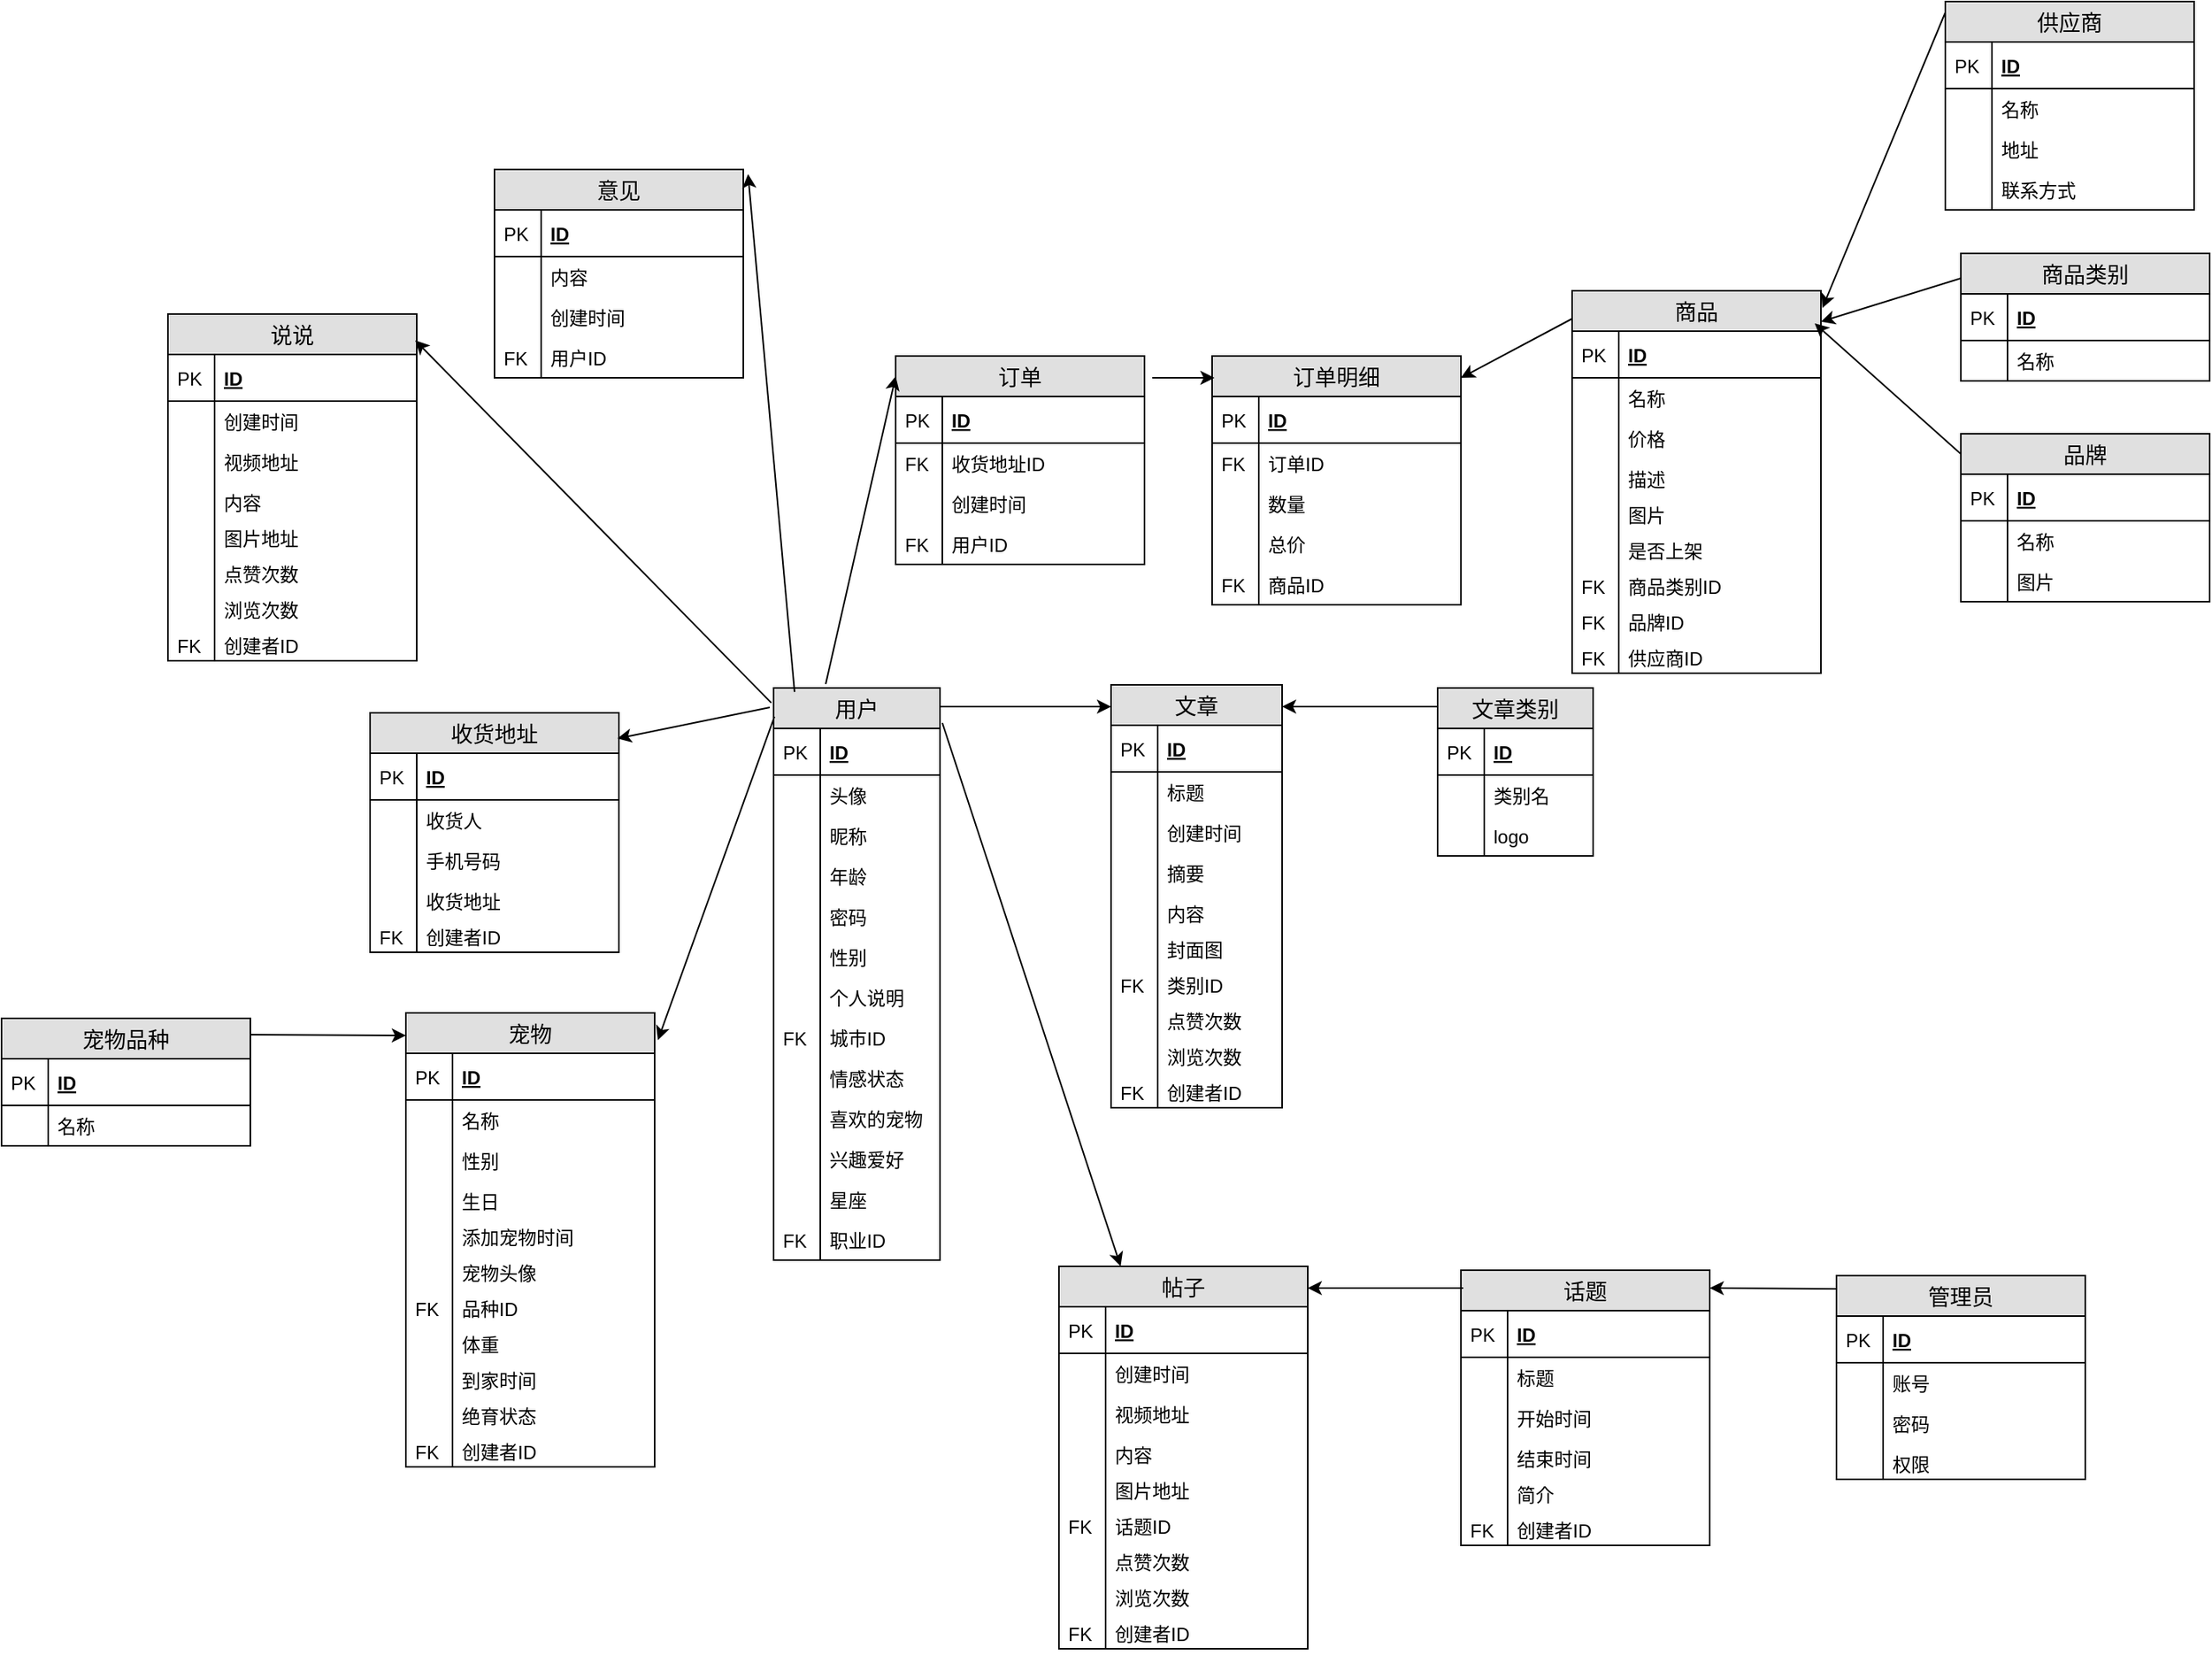 <mxfile version="10.6.9" type="github"><diagram id="EVx48OQSU6UvBh8YzqTM" name="Page-1"><mxGraphModel dx="1667" dy="441" grid="0" gridSize="10" guides="1" tooltips="1" connect="1" arrows="1" fold="1" page="1" pageScale="1" pageWidth="827" pageHeight="1169" math="0" shadow="0"><root><mxCell id="0"/><mxCell id="1" parent="0"/><mxCell id="wtWOyP_BoZAeHmUObEw9-80" value="" style="group" vertex="1" connectable="0" parent="1"><mxGeometry x="396.5" y="635.5" width="527" height="370" as="geometry"/></mxCell><mxCell id="wtWOyP_BoZAeHmUObEw9-1" value="用户" style="swimlane;fontStyle=0;childLayout=stackLayout;horizontal=1;startSize=26;fillColor=#e0e0e0;horizontalStack=0;resizeParent=1;resizeParentMax=0;resizeLast=0;collapsible=1;marginBottom=0;swimlaneFillColor=#ffffff;align=center;fontSize=14;" vertex="1" parent="wtWOyP_BoZAeHmUObEw9-80"><mxGeometry y="2" width="107" height="368" as="geometry"/></mxCell><mxCell id="wtWOyP_BoZAeHmUObEw9-2" value="ID" style="shape=partialRectangle;top=0;left=0;right=0;bottom=1;align=left;verticalAlign=middle;fillColor=none;spacingLeft=34;spacingRight=4;overflow=hidden;rotatable=0;points=[[0,0.5],[1,0.5]];portConstraint=eastwest;dropTarget=0;fontStyle=5;fontSize=12;" vertex="1" parent="wtWOyP_BoZAeHmUObEw9-1"><mxGeometry y="26" width="107" height="30" as="geometry"/></mxCell><mxCell id="wtWOyP_BoZAeHmUObEw9-3" value="PK" style="shape=partialRectangle;top=0;left=0;bottom=0;fillColor=none;align=left;verticalAlign=middle;spacingLeft=4;spacingRight=4;overflow=hidden;rotatable=0;points=[];portConstraint=eastwest;part=1;fontSize=12;" vertex="1" connectable="0" parent="wtWOyP_BoZAeHmUObEw9-2"><mxGeometry width="30" height="30" as="geometry"/></mxCell><mxCell id="wtWOyP_BoZAeHmUObEw9-4" value="头像&#10;" style="shape=partialRectangle;top=0;left=0;right=0;bottom=0;align=left;verticalAlign=top;fillColor=none;spacingLeft=34;spacingRight=4;overflow=hidden;rotatable=0;points=[[0,0.5],[1,0.5]];portConstraint=eastwest;dropTarget=0;fontSize=12;" vertex="1" parent="wtWOyP_BoZAeHmUObEw9-1"><mxGeometry y="56" width="107" height="26" as="geometry"/></mxCell><mxCell id="wtWOyP_BoZAeHmUObEw9-5" value="" style="shape=partialRectangle;top=0;left=0;bottom=0;fillColor=none;align=left;verticalAlign=top;spacingLeft=4;spacingRight=4;overflow=hidden;rotatable=0;points=[];portConstraint=eastwest;part=1;fontSize=12;" vertex="1" connectable="0" parent="wtWOyP_BoZAeHmUObEw9-4"><mxGeometry width="30" height="26" as="geometry"/></mxCell><mxCell id="wtWOyP_BoZAeHmUObEw9-6" value="昵称" style="shape=partialRectangle;top=0;left=0;right=0;bottom=0;align=left;verticalAlign=top;fillColor=none;spacingLeft=34;spacingRight=4;overflow=hidden;rotatable=0;points=[[0,0.5],[1,0.5]];portConstraint=eastwest;dropTarget=0;fontSize=12;" vertex="1" parent="wtWOyP_BoZAeHmUObEw9-1"><mxGeometry y="82" width="107" height="26" as="geometry"/></mxCell><mxCell id="wtWOyP_BoZAeHmUObEw9-7" value="" style="shape=partialRectangle;top=0;left=0;bottom=0;fillColor=none;align=left;verticalAlign=top;spacingLeft=4;spacingRight=4;overflow=hidden;rotatable=0;points=[];portConstraint=eastwest;part=1;fontSize=12;" vertex="1" connectable="0" parent="wtWOyP_BoZAeHmUObEw9-6"><mxGeometry width="30" height="26" as="geometry"/></mxCell><mxCell id="wtWOyP_BoZAeHmUObEw9-8" value="年龄&#10;" style="shape=partialRectangle;top=0;left=0;right=0;bottom=0;align=left;verticalAlign=top;fillColor=none;spacingLeft=34;spacingRight=4;overflow=hidden;rotatable=0;points=[[0,0.5],[1,0.5]];portConstraint=eastwest;dropTarget=0;fontSize=12;" vertex="1" parent="wtWOyP_BoZAeHmUObEw9-1"><mxGeometry y="108" width="107" height="26" as="geometry"/></mxCell><mxCell id="wtWOyP_BoZAeHmUObEw9-9" value="" style="shape=partialRectangle;top=0;left=0;bottom=0;fillColor=none;align=left;verticalAlign=top;spacingLeft=4;spacingRight=4;overflow=hidden;rotatable=0;points=[];portConstraint=eastwest;part=1;fontSize=12;" vertex="1" connectable="0" parent="wtWOyP_BoZAeHmUObEw9-8"><mxGeometry width="30" height="26" as="geometry"/></mxCell><mxCell id="wtWOyP_BoZAeHmUObEw9-10" value="密码&#10;" style="shape=partialRectangle;top=0;left=0;right=0;bottom=0;align=left;verticalAlign=top;fillColor=none;spacingLeft=34;spacingRight=4;overflow=hidden;rotatable=0;points=[[0,0.5],[1,0.5]];portConstraint=eastwest;dropTarget=0;fontSize=12;" vertex="1" parent="wtWOyP_BoZAeHmUObEw9-1"><mxGeometry y="134" width="107" height="26" as="geometry"/></mxCell><mxCell id="wtWOyP_BoZAeHmUObEw9-11" value="" style="shape=partialRectangle;top=0;left=0;bottom=0;fillColor=none;align=left;verticalAlign=top;spacingLeft=4;spacingRight=4;overflow=hidden;rotatable=0;points=[];portConstraint=eastwest;part=1;fontSize=12;" vertex="1" connectable="0" parent="wtWOyP_BoZAeHmUObEw9-10"><mxGeometry width="30" height="26" as="geometry"/></mxCell><mxCell id="wtWOyP_BoZAeHmUObEw9-12" value="性别" style="shape=partialRectangle;top=0;left=0;right=0;bottom=0;align=left;verticalAlign=top;fillColor=none;spacingLeft=34;spacingRight=4;overflow=hidden;rotatable=0;points=[[0,0.5],[1,0.5]];portConstraint=eastwest;dropTarget=0;fontSize=12;" vertex="1" parent="wtWOyP_BoZAeHmUObEw9-1"><mxGeometry y="160" width="107" height="26" as="geometry"/></mxCell><mxCell id="wtWOyP_BoZAeHmUObEw9-13" value="" style="shape=partialRectangle;top=0;left=0;bottom=0;fillColor=none;align=left;verticalAlign=top;spacingLeft=4;spacingRight=4;overflow=hidden;rotatable=0;points=[];portConstraint=eastwest;part=1;fontSize=12;" vertex="1" connectable="0" parent="wtWOyP_BoZAeHmUObEw9-12"><mxGeometry width="30" height="26" as="geometry"/></mxCell><mxCell id="wtWOyP_BoZAeHmUObEw9-14" value="个人说明" style="shape=partialRectangle;top=0;left=0;right=0;bottom=0;align=left;verticalAlign=top;fillColor=none;spacingLeft=34;spacingRight=4;overflow=hidden;rotatable=0;points=[[0,0.5],[1,0.5]];portConstraint=eastwest;dropTarget=0;fontSize=12;" vertex="1" parent="wtWOyP_BoZAeHmUObEw9-1"><mxGeometry y="186" width="107" height="26" as="geometry"/></mxCell><mxCell id="wtWOyP_BoZAeHmUObEw9-15" value="" style="shape=partialRectangle;top=0;left=0;bottom=0;fillColor=none;align=left;verticalAlign=top;spacingLeft=4;spacingRight=4;overflow=hidden;rotatable=0;points=[];portConstraint=eastwest;part=1;fontSize=12;" vertex="1" connectable="0" parent="wtWOyP_BoZAeHmUObEw9-14"><mxGeometry width="30" height="26" as="geometry"/></mxCell><mxCell id="wtWOyP_BoZAeHmUObEw9-16" value="城市ID" style="shape=partialRectangle;top=0;left=0;right=0;bottom=0;align=left;verticalAlign=top;fillColor=none;spacingLeft=34;spacingRight=4;overflow=hidden;rotatable=0;points=[[0,0.5],[1,0.5]];portConstraint=eastwest;dropTarget=0;fontSize=12;" vertex="1" parent="wtWOyP_BoZAeHmUObEw9-1"><mxGeometry y="212" width="107" height="26" as="geometry"/></mxCell><mxCell id="wtWOyP_BoZAeHmUObEw9-17" value="FK" style="shape=partialRectangle;top=0;left=0;bottom=0;fillColor=none;align=left;verticalAlign=top;spacingLeft=4;spacingRight=4;overflow=hidden;rotatable=0;points=[];portConstraint=eastwest;part=1;fontSize=12;" vertex="1" connectable="0" parent="wtWOyP_BoZAeHmUObEw9-16"><mxGeometry width="30" height="26" as="geometry"/></mxCell><mxCell id="wtWOyP_BoZAeHmUObEw9-18" value="情感状态&#10;" style="shape=partialRectangle;top=0;left=0;right=0;bottom=0;align=left;verticalAlign=top;fillColor=none;spacingLeft=34;spacingRight=4;overflow=hidden;rotatable=0;points=[[0,0.5],[1,0.5]];portConstraint=eastwest;dropTarget=0;fontSize=12;" vertex="1" parent="wtWOyP_BoZAeHmUObEw9-1"><mxGeometry y="238" width="107" height="26" as="geometry"/></mxCell><mxCell id="wtWOyP_BoZAeHmUObEw9-19" value="" style="shape=partialRectangle;top=0;left=0;bottom=0;fillColor=none;align=left;verticalAlign=top;spacingLeft=4;spacingRight=4;overflow=hidden;rotatable=0;points=[];portConstraint=eastwest;part=1;fontSize=12;" vertex="1" connectable="0" parent="wtWOyP_BoZAeHmUObEw9-18"><mxGeometry width="30" height="26" as="geometry"/></mxCell><mxCell id="wtWOyP_BoZAeHmUObEw9-20" value="喜欢的宠物" style="shape=partialRectangle;top=0;left=0;right=0;bottom=0;align=left;verticalAlign=top;fillColor=none;spacingLeft=34;spacingRight=4;overflow=hidden;rotatable=0;points=[[0,0.5],[1,0.5]];portConstraint=eastwest;dropTarget=0;fontSize=12;" vertex="1" parent="wtWOyP_BoZAeHmUObEw9-1"><mxGeometry y="264" width="107" height="26" as="geometry"/></mxCell><mxCell id="wtWOyP_BoZAeHmUObEw9-21" value="" style="shape=partialRectangle;top=0;left=0;bottom=0;fillColor=none;align=left;verticalAlign=top;spacingLeft=4;spacingRight=4;overflow=hidden;rotatable=0;points=[];portConstraint=eastwest;part=1;fontSize=12;" vertex="1" connectable="0" parent="wtWOyP_BoZAeHmUObEw9-20"><mxGeometry width="30" height="26" as="geometry"/></mxCell><mxCell id="wtWOyP_BoZAeHmUObEw9-22" value="兴趣爱好" style="shape=partialRectangle;top=0;left=0;right=0;bottom=0;align=left;verticalAlign=top;fillColor=none;spacingLeft=34;spacingRight=4;overflow=hidden;rotatable=0;points=[[0,0.5],[1,0.5]];portConstraint=eastwest;dropTarget=0;fontSize=12;" vertex="1" parent="wtWOyP_BoZAeHmUObEw9-1"><mxGeometry y="290" width="107" height="26" as="geometry"/></mxCell><mxCell id="wtWOyP_BoZAeHmUObEw9-23" value="" style="shape=partialRectangle;top=0;left=0;bottom=0;fillColor=none;align=left;verticalAlign=top;spacingLeft=4;spacingRight=4;overflow=hidden;rotatable=0;points=[];portConstraint=eastwest;part=1;fontSize=12;" vertex="1" connectable="0" parent="wtWOyP_BoZAeHmUObEw9-22"><mxGeometry width="30" height="26" as="geometry"/></mxCell><mxCell id="wtWOyP_BoZAeHmUObEw9-24" value="星座" style="shape=partialRectangle;top=0;left=0;right=0;bottom=0;align=left;verticalAlign=top;fillColor=none;spacingLeft=34;spacingRight=4;overflow=hidden;rotatable=0;points=[[0,0.5],[1,0.5]];portConstraint=eastwest;dropTarget=0;fontSize=12;" vertex="1" parent="wtWOyP_BoZAeHmUObEw9-1"><mxGeometry y="316" width="107" height="26" as="geometry"/></mxCell><mxCell id="wtWOyP_BoZAeHmUObEw9-25" value="" style="shape=partialRectangle;top=0;left=0;bottom=0;fillColor=none;align=left;verticalAlign=top;spacingLeft=4;spacingRight=4;overflow=hidden;rotatable=0;points=[];portConstraint=eastwest;part=1;fontSize=12;" vertex="1" connectable="0" parent="wtWOyP_BoZAeHmUObEw9-24"><mxGeometry width="30" height="26" as="geometry"/></mxCell><mxCell id="wtWOyP_BoZAeHmUObEw9-26" value="职业ID" style="shape=partialRectangle;top=0;left=0;right=0;bottom=0;align=left;verticalAlign=top;fillColor=none;spacingLeft=34;spacingRight=4;overflow=hidden;rotatable=0;points=[[0,0.5],[1,0.5]];portConstraint=eastwest;dropTarget=0;fontSize=12;" vertex="1" parent="wtWOyP_BoZAeHmUObEw9-1"><mxGeometry y="342" width="107" height="26" as="geometry"/></mxCell><mxCell id="wtWOyP_BoZAeHmUObEw9-27" value="FK" style="shape=partialRectangle;top=0;left=0;bottom=0;fillColor=none;align=left;verticalAlign=top;spacingLeft=4;spacingRight=4;overflow=hidden;rotatable=0;points=[];portConstraint=eastwest;part=1;fontSize=12;" vertex="1" connectable="0" parent="wtWOyP_BoZAeHmUObEw9-26"><mxGeometry width="30" height="26" as="geometry"/></mxCell><mxCell id="wtWOyP_BoZAeHmUObEw9-28" value="文章" style="swimlane;fontStyle=0;childLayout=stackLayout;horizontal=1;startSize=26;fillColor=#e0e0e0;horizontalStack=0;resizeParent=1;resizeParentMax=0;resizeLast=0;collapsible=1;marginBottom=0;swimlaneFillColor=#ffffff;align=center;fontSize=14;" vertex="1" parent="wtWOyP_BoZAeHmUObEw9-80"><mxGeometry x="217" width="110" height="272" as="geometry"/></mxCell><mxCell id="wtWOyP_BoZAeHmUObEw9-29" value="ID" style="shape=partialRectangle;top=0;left=0;right=0;bottom=1;align=left;verticalAlign=middle;fillColor=none;spacingLeft=34;spacingRight=4;overflow=hidden;rotatable=0;points=[[0,0.5],[1,0.5]];portConstraint=eastwest;dropTarget=0;fontStyle=5;fontSize=12;" vertex="1" parent="wtWOyP_BoZAeHmUObEw9-28"><mxGeometry y="26" width="110" height="30" as="geometry"/></mxCell><mxCell id="wtWOyP_BoZAeHmUObEw9-30" value="PK" style="shape=partialRectangle;top=0;left=0;bottom=0;fillColor=none;align=left;verticalAlign=middle;spacingLeft=4;spacingRight=4;overflow=hidden;rotatable=0;points=[];portConstraint=eastwest;part=1;fontSize=12;" vertex="1" connectable="0" parent="wtWOyP_BoZAeHmUObEw9-29"><mxGeometry width="30" height="30" as="geometry"/></mxCell><mxCell id="wtWOyP_BoZAeHmUObEw9-31" value="标题" style="shape=partialRectangle;top=0;left=0;right=0;bottom=0;align=left;verticalAlign=top;fillColor=none;spacingLeft=34;spacingRight=4;overflow=hidden;rotatable=0;points=[[0,0.5],[1,0.5]];portConstraint=eastwest;dropTarget=0;fontSize=12;" vertex="1" parent="wtWOyP_BoZAeHmUObEw9-28"><mxGeometry y="56" width="110" height="26" as="geometry"/></mxCell><mxCell id="wtWOyP_BoZAeHmUObEw9-32" value="" style="shape=partialRectangle;top=0;left=0;bottom=0;fillColor=none;align=left;verticalAlign=top;spacingLeft=4;spacingRight=4;overflow=hidden;rotatable=0;points=[];portConstraint=eastwest;part=1;fontSize=12;" vertex="1" connectable="0" parent="wtWOyP_BoZAeHmUObEw9-31"><mxGeometry width="30" height="26" as="geometry"/></mxCell><mxCell id="wtWOyP_BoZAeHmUObEw9-33" value="创建时间" style="shape=partialRectangle;top=0;left=0;right=0;bottom=0;align=left;verticalAlign=top;fillColor=none;spacingLeft=34;spacingRight=4;overflow=hidden;rotatable=0;points=[[0,0.5],[1,0.5]];portConstraint=eastwest;dropTarget=0;fontSize=12;" vertex="1" parent="wtWOyP_BoZAeHmUObEw9-28"><mxGeometry y="82" width="110" height="26" as="geometry"/></mxCell><mxCell id="wtWOyP_BoZAeHmUObEw9-34" value="" style="shape=partialRectangle;top=0;left=0;bottom=0;fillColor=none;align=left;verticalAlign=top;spacingLeft=4;spacingRight=4;overflow=hidden;rotatable=0;points=[];portConstraint=eastwest;part=1;fontSize=12;" vertex="1" connectable="0" parent="wtWOyP_BoZAeHmUObEw9-33"><mxGeometry width="30" height="26" as="geometry"/></mxCell><mxCell id="wtWOyP_BoZAeHmUObEw9-35" value="摘要" style="shape=partialRectangle;top=0;left=0;right=0;bottom=0;align=left;verticalAlign=top;fillColor=none;spacingLeft=34;spacingRight=4;overflow=hidden;rotatable=0;points=[[0,0.5],[1,0.5]];portConstraint=eastwest;dropTarget=0;fontSize=12;" vertex="1" parent="wtWOyP_BoZAeHmUObEw9-28"><mxGeometry y="108" width="110" height="26" as="geometry"/></mxCell><mxCell id="wtWOyP_BoZAeHmUObEw9-36" value="" style="shape=partialRectangle;top=0;left=0;bottom=0;fillColor=none;align=left;verticalAlign=top;spacingLeft=4;spacingRight=4;overflow=hidden;rotatable=0;points=[];portConstraint=eastwest;part=1;fontSize=12;" vertex="1" connectable="0" parent="wtWOyP_BoZAeHmUObEw9-35"><mxGeometry width="30" height="26" as="geometry"/></mxCell><mxCell id="wtWOyP_BoZAeHmUObEw9-37" value="内容" style="shape=partialRectangle;top=0;left=0;right=0;bottom=0;align=left;verticalAlign=top;fillColor=none;spacingLeft=34;spacingRight=4;overflow=hidden;rotatable=0;points=[[0,0.5],[1,0.5]];portConstraint=eastwest;dropTarget=0;fontSize=12;" vertex="1" parent="wtWOyP_BoZAeHmUObEw9-28"><mxGeometry y="134" width="110" height="23" as="geometry"/></mxCell><mxCell id="wtWOyP_BoZAeHmUObEw9-38" value="" style="shape=partialRectangle;top=0;left=0;bottom=0;fillColor=none;align=left;verticalAlign=top;spacingLeft=4;spacingRight=4;overflow=hidden;rotatable=0;points=[];portConstraint=eastwest;part=1;fontSize=12;" vertex="1" connectable="0" parent="wtWOyP_BoZAeHmUObEw9-37"><mxGeometry width="30" height="23" as="geometry"/></mxCell><mxCell id="wtWOyP_BoZAeHmUObEw9-39" value="封面图" style="shape=partialRectangle;top=0;left=0;right=0;bottom=0;align=left;verticalAlign=top;fillColor=none;spacingLeft=34;spacingRight=4;overflow=hidden;rotatable=0;points=[[0,0.5],[1,0.5]];portConstraint=eastwest;dropTarget=0;fontSize=12;" vertex="1" parent="wtWOyP_BoZAeHmUObEw9-28"><mxGeometry y="157" width="110" height="23" as="geometry"/></mxCell><mxCell id="wtWOyP_BoZAeHmUObEw9-40" value="" style="shape=partialRectangle;top=0;left=0;bottom=0;fillColor=none;align=left;verticalAlign=top;spacingLeft=4;spacingRight=4;overflow=hidden;rotatable=0;points=[];portConstraint=eastwest;part=1;fontSize=12;" vertex="1" connectable="0" parent="wtWOyP_BoZAeHmUObEw9-39"><mxGeometry width="30" height="23" as="geometry"/></mxCell><mxCell id="wtWOyP_BoZAeHmUObEw9-41" value="类别ID" style="shape=partialRectangle;top=0;left=0;right=0;bottom=0;align=left;verticalAlign=top;fillColor=none;spacingLeft=34;spacingRight=4;overflow=hidden;rotatable=0;points=[[0,0.5],[1,0.5]];portConstraint=eastwest;dropTarget=0;fontSize=12;" vertex="1" parent="wtWOyP_BoZAeHmUObEw9-28"><mxGeometry y="180" width="110" height="23" as="geometry"/></mxCell><mxCell id="wtWOyP_BoZAeHmUObEw9-42" value="FK" style="shape=partialRectangle;top=0;left=0;bottom=0;fillColor=none;align=left;verticalAlign=top;spacingLeft=4;spacingRight=4;overflow=hidden;rotatable=0;points=[];portConstraint=eastwest;part=1;fontSize=12;" vertex="1" connectable="0" parent="wtWOyP_BoZAeHmUObEw9-41"><mxGeometry width="30" height="23" as="geometry"/></mxCell><mxCell id="wtWOyP_BoZAeHmUObEw9-43" value="点赞次数" style="shape=partialRectangle;top=0;left=0;right=0;bottom=0;align=left;verticalAlign=top;fillColor=none;spacingLeft=34;spacingRight=4;overflow=hidden;rotatable=0;points=[[0,0.5],[1,0.5]];portConstraint=eastwest;dropTarget=0;fontSize=12;" vertex="1" parent="wtWOyP_BoZAeHmUObEw9-28"><mxGeometry y="203" width="110" height="23" as="geometry"/></mxCell><mxCell id="wtWOyP_BoZAeHmUObEw9-44" value="" style="shape=partialRectangle;top=0;left=0;bottom=0;fillColor=none;align=left;verticalAlign=top;spacingLeft=4;spacingRight=4;overflow=hidden;rotatable=0;points=[];portConstraint=eastwest;part=1;fontSize=12;" vertex="1" connectable="0" parent="wtWOyP_BoZAeHmUObEw9-43"><mxGeometry width="30" height="23" as="geometry"/></mxCell><mxCell id="wtWOyP_BoZAeHmUObEw9-45" value="浏览次数" style="shape=partialRectangle;top=0;left=0;right=0;bottom=0;align=left;verticalAlign=top;fillColor=none;spacingLeft=34;spacingRight=4;overflow=hidden;rotatable=0;points=[[0,0.5],[1,0.5]];portConstraint=eastwest;dropTarget=0;fontSize=12;" vertex="1" parent="wtWOyP_BoZAeHmUObEw9-28"><mxGeometry y="226" width="110" height="23" as="geometry"/></mxCell><mxCell id="wtWOyP_BoZAeHmUObEw9-46" value="" style="shape=partialRectangle;top=0;left=0;bottom=0;fillColor=none;align=left;verticalAlign=top;spacingLeft=4;spacingRight=4;overflow=hidden;rotatable=0;points=[];portConstraint=eastwest;part=1;fontSize=12;" vertex="1" connectable="0" parent="wtWOyP_BoZAeHmUObEw9-45"><mxGeometry width="30" height="23" as="geometry"/></mxCell><mxCell id="wtWOyP_BoZAeHmUObEw9-47" value="创建者ID" style="shape=partialRectangle;top=0;left=0;right=0;bottom=0;align=left;verticalAlign=top;fillColor=none;spacingLeft=34;spacingRight=4;overflow=hidden;rotatable=0;points=[[0,0.5],[1,0.5]];portConstraint=eastwest;dropTarget=0;fontSize=12;" vertex="1" parent="wtWOyP_BoZAeHmUObEw9-28"><mxGeometry y="249" width="110" height="23" as="geometry"/></mxCell><mxCell id="wtWOyP_BoZAeHmUObEw9-48" value="FK" style="shape=partialRectangle;top=0;left=0;bottom=0;fillColor=none;align=left;verticalAlign=top;spacingLeft=4;spacingRight=4;overflow=hidden;rotatable=0;points=[];portConstraint=eastwest;part=1;fontSize=12;" vertex="1" connectable="0" parent="wtWOyP_BoZAeHmUObEw9-47"><mxGeometry width="30" height="23" as="geometry"/></mxCell><mxCell id="wtWOyP_BoZAeHmUObEw9-52" value="" style="endArrow=classic;html=1;" edge="1" parent="wtWOyP_BoZAeHmUObEw9-80"><mxGeometry width="50" height="50" relative="1" as="geometry"><mxPoint x="107" y="14" as="sourcePoint"/><mxPoint x="217" y="14" as="targetPoint"/></mxGeometry></mxCell><mxCell id="wtWOyP_BoZAeHmUObEw9-53" value="文章类别" style="swimlane;fontStyle=0;childLayout=stackLayout;horizontal=1;startSize=26;fillColor=#e0e0e0;horizontalStack=0;resizeParent=1;resizeParentMax=0;resizeLast=0;collapsible=1;marginBottom=0;swimlaneFillColor=#ffffff;align=center;fontSize=14;" vertex="1" parent="wtWOyP_BoZAeHmUObEw9-80"><mxGeometry x="427" y="2" width="100" height="108" as="geometry"/></mxCell><mxCell id="wtWOyP_BoZAeHmUObEw9-54" value="ID" style="shape=partialRectangle;top=0;left=0;right=0;bottom=1;align=left;verticalAlign=middle;fillColor=none;spacingLeft=34;spacingRight=4;overflow=hidden;rotatable=0;points=[[0,0.5],[1,0.5]];portConstraint=eastwest;dropTarget=0;fontStyle=5;fontSize=12;" vertex="1" parent="wtWOyP_BoZAeHmUObEw9-53"><mxGeometry y="26" width="100" height="30" as="geometry"/></mxCell><mxCell id="wtWOyP_BoZAeHmUObEw9-55" value="PK" style="shape=partialRectangle;top=0;left=0;bottom=0;fillColor=none;align=left;verticalAlign=middle;spacingLeft=4;spacingRight=4;overflow=hidden;rotatable=0;points=[];portConstraint=eastwest;part=1;fontSize=12;" vertex="1" connectable="0" parent="wtWOyP_BoZAeHmUObEw9-54"><mxGeometry width="30" height="30" as="geometry"/></mxCell><mxCell id="wtWOyP_BoZAeHmUObEw9-56" value="类别名" style="shape=partialRectangle;top=0;left=0;right=0;bottom=0;align=left;verticalAlign=top;fillColor=none;spacingLeft=34;spacingRight=4;overflow=hidden;rotatable=0;points=[[0,0.5],[1,0.5]];portConstraint=eastwest;dropTarget=0;fontSize=12;" vertex="1" parent="wtWOyP_BoZAeHmUObEw9-53"><mxGeometry y="56" width="100" height="26" as="geometry"/></mxCell><mxCell id="wtWOyP_BoZAeHmUObEw9-57" value="" style="shape=partialRectangle;top=0;left=0;bottom=0;fillColor=none;align=left;verticalAlign=top;spacingLeft=4;spacingRight=4;overflow=hidden;rotatable=0;points=[];portConstraint=eastwest;part=1;fontSize=12;" vertex="1" connectable="0" parent="wtWOyP_BoZAeHmUObEw9-56"><mxGeometry width="30" height="26" as="geometry"/></mxCell><mxCell id="wtWOyP_BoZAeHmUObEw9-58" value="logo" style="shape=partialRectangle;top=0;left=0;right=0;bottom=0;align=left;verticalAlign=top;fillColor=none;spacingLeft=34;spacingRight=4;overflow=hidden;rotatable=0;points=[[0,0.5],[1,0.5]];portConstraint=eastwest;dropTarget=0;fontSize=12;" vertex="1" parent="wtWOyP_BoZAeHmUObEw9-53"><mxGeometry y="82" width="100" height="26" as="geometry"/></mxCell><mxCell id="wtWOyP_BoZAeHmUObEw9-59" value="" style="shape=partialRectangle;top=0;left=0;bottom=0;fillColor=none;align=left;verticalAlign=top;spacingLeft=4;spacingRight=4;overflow=hidden;rotatable=0;points=[];portConstraint=eastwest;part=1;fontSize=12;" vertex="1" connectable="0" parent="wtWOyP_BoZAeHmUObEw9-58"><mxGeometry width="30" height="26" as="geometry"/></mxCell><mxCell id="wtWOyP_BoZAeHmUObEw9-60" value="" style="endArrow=classic;html=1;" edge="1" parent="wtWOyP_BoZAeHmUObEw9-80"><mxGeometry width="50" height="50" relative="1" as="geometry"><mxPoint x="427" y="14" as="sourcePoint"/><mxPoint x="327" y="14" as="targetPoint"/></mxGeometry></mxCell><mxCell id="wtWOyP_BoZAeHmUObEw9-82" value="" style="endArrow=classic;html=1;exitX=1.014;exitY=-0.117;exitDx=0;exitDy=0;exitPerimeter=0;" edge="1" parent="1" source="wtWOyP_BoZAeHmUObEw9-2" target="wtWOyP_BoZAeHmUObEw9-229"><mxGeometry width="50" height="50" relative="1" as="geometry"><mxPoint x="396.5" y="650" as="sourcePoint"/><mxPoint x="299" y="675" as="targetPoint"/></mxGeometry></mxCell><mxCell id="wtWOyP_BoZAeHmUObEw9-83" value="说说" style="swimlane;fontStyle=0;childLayout=stackLayout;horizontal=1;startSize=26;fillColor=#e0e0e0;horizontalStack=0;resizeParent=1;resizeParentMax=0;resizeLast=0;collapsible=1;marginBottom=0;swimlaneFillColor=#ffffff;align=center;fontSize=14;" vertex="1" parent="1"><mxGeometry x="7" y="397" width="160" height="223" as="geometry"/></mxCell><mxCell id="wtWOyP_BoZAeHmUObEw9-84" value="ID" style="shape=partialRectangle;top=0;left=0;right=0;bottom=1;align=left;verticalAlign=middle;fillColor=none;spacingLeft=34;spacingRight=4;overflow=hidden;rotatable=0;points=[[0,0.5],[1,0.5]];portConstraint=eastwest;dropTarget=0;fontStyle=5;fontSize=12;" vertex="1" parent="wtWOyP_BoZAeHmUObEw9-83"><mxGeometry y="26" width="160" height="30" as="geometry"/></mxCell><mxCell id="wtWOyP_BoZAeHmUObEw9-85" value="PK" style="shape=partialRectangle;top=0;left=0;bottom=0;fillColor=none;align=left;verticalAlign=middle;spacingLeft=4;spacingRight=4;overflow=hidden;rotatable=0;points=[];portConstraint=eastwest;part=1;fontSize=12;" vertex="1" connectable="0" parent="wtWOyP_BoZAeHmUObEw9-84"><mxGeometry width="30" height="30" as="geometry"/></mxCell><mxCell id="wtWOyP_BoZAeHmUObEw9-86" value="创建时间" style="shape=partialRectangle;top=0;left=0;right=0;bottom=0;align=left;verticalAlign=top;fillColor=none;spacingLeft=34;spacingRight=4;overflow=hidden;rotatable=0;points=[[0,0.5],[1,0.5]];portConstraint=eastwest;dropTarget=0;fontSize=12;" vertex="1" parent="wtWOyP_BoZAeHmUObEw9-83"><mxGeometry y="56" width="160" height="26" as="geometry"/></mxCell><mxCell id="wtWOyP_BoZAeHmUObEw9-87" value="" style="shape=partialRectangle;top=0;left=0;bottom=0;fillColor=none;align=left;verticalAlign=top;spacingLeft=4;spacingRight=4;overflow=hidden;rotatable=0;points=[];portConstraint=eastwest;part=1;fontSize=12;" vertex="1" connectable="0" parent="wtWOyP_BoZAeHmUObEw9-86"><mxGeometry width="30" height="26" as="geometry"/></mxCell><mxCell id="wtWOyP_BoZAeHmUObEw9-88" value="视频地址" style="shape=partialRectangle;top=0;left=0;right=0;bottom=0;align=left;verticalAlign=top;fillColor=none;spacingLeft=34;spacingRight=4;overflow=hidden;rotatable=0;points=[[0,0.5],[1,0.5]];portConstraint=eastwest;dropTarget=0;fontSize=12;" vertex="1" parent="wtWOyP_BoZAeHmUObEw9-83"><mxGeometry y="82" width="160" height="26" as="geometry"/></mxCell><mxCell id="wtWOyP_BoZAeHmUObEw9-89" value="" style="shape=partialRectangle;top=0;left=0;bottom=0;fillColor=none;align=left;verticalAlign=top;spacingLeft=4;spacingRight=4;overflow=hidden;rotatable=0;points=[];portConstraint=eastwest;part=1;fontSize=12;" vertex="1" connectable="0" parent="wtWOyP_BoZAeHmUObEw9-88"><mxGeometry width="30" height="26" as="geometry"/></mxCell><mxCell id="wtWOyP_BoZAeHmUObEw9-90" value="内容" style="shape=partialRectangle;top=0;left=0;right=0;bottom=0;align=left;verticalAlign=top;fillColor=none;spacingLeft=34;spacingRight=4;overflow=hidden;rotatable=0;points=[[0,0.5],[1,0.5]];portConstraint=eastwest;dropTarget=0;fontSize=12;" vertex="1" parent="wtWOyP_BoZAeHmUObEw9-83"><mxGeometry y="108" width="160" height="23" as="geometry"/></mxCell><mxCell id="wtWOyP_BoZAeHmUObEw9-91" value="" style="shape=partialRectangle;top=0;left=0;bottom=0;fillColor=none;align=left;verticalAlign=top;spacingLeft=4;spacingRight=4;overflow=hidden;rotatable=0;points=[];portConstraint=eastwest;part=1;fontSize=12;" vertex="1" connectable="0" parent="wtWOyP_BoZAeHmUObEw9-90"><mxGeometry width="30" height="23" as="geometry"/></mxCell><mxCell id="wtWOyP_BoZAeHmUObEw9-92" value="图片地址" style="shape=partialRectangle;top=0;left=0;right=0;bottom=0;align=left;verticalAlign=top;fillColor=none;spacingLeft=34;spacingRight=4;overflow=hidden;rotatable=0;points=[[0,0.5],[1,0.5]];portConstraint=eastwest;dropTarget=0;fontSize=12;" vertex="1" parent="wtWOyP_BoZAeHmUObEw9-83"><mxGeometry y="131" width="160" height="23" as="geometry"/></mxCell><mxCell id="wtWOyP_BoZAeHmUObEw9-93" value="" style="shape=partialRectangle;top=0;left=0;bottom=0;fillColor=none;align=left;verticalAlign=top;spacingLeft=4;spacingRight=4;overflow=hidden;rotatable=0;points=[];portConstraint=eastwest;part=1;fontSize=12;" vertex="1" connectable="0" parent="wtWOyP_BoZAeHmUObEw9-92"><mxGeometry width="30" height="23" as="geometry"/></mxCell><mxCell id="wtWOyP_BoZAeHmUObEw9-94" value="点赞次数" style="shape=partialRectangle;top=0;left=0;right=0;bottom=0;align=left;verticalAlign=top;fillColor=none;spacingLeft=34;spacingRight=4;overflow=hidden;rotatable=0;points=[[0,0.5],[1,0.5]];portConstraint=eastwest;dropTarget=0;fontSize=12;" vertex="1" parent="wtWOyP_BoZAeHmUObEw9-83"><mxGeometry y="154" width="160" height="23" as="geometry"/></mxCell><mxCell id="wtWOyP_BoZAeHmUObEw9-95" value="" style="shape=partialRectangle;top=0;left=0;bottom=0;fillColor=none;align=left;verticalAlign=top;spacingLeft=4;spacingRight=4;overflow=hidden;rotatable=0;points=[];portConstraint=eastwest;part=1;fontSize=12;" vertex="1" connectable="0" parent="wtWOyP_BoZAeHmUObEw9-94"><mxGeometry width="30" height="23" as="geometry"/></mxCell><mxCell id="wtWOyP_BoZAeHmUObEw9-96" value="浏览次数" style="shape=partialRectangle;top=0;left=0;right=0;bottom=0;align=left;verticalAlign=top;fillColor=none;spacingLeft=34;spacingRight=4;overflow=hidden;rotatable=0;points=[[0,0.5],[1,0.5]];portConstraint=eastwest;dropTarget=0;fontSize=12;" vertex="1" parent="wtWOyP_BoZAeHmUObEw9-83"><mxGeometry y="177" width="160" height="23" as="geometry"/></mxCell><mxCell id="wtWOyP_BoZAeHmUObEw9-97" value="" style="shape=partialRectangle;top=0;left=0;bottom=0;fillColor=none;align=left;verticalAlign=top;spacingLeft=4;spacingRight=4;overflow=hidden;rotatable=0;points=[];portConstraint=eastwest;part=1;fontSize=12;" vertex="1" connectable="0" parent="wtWOyP_BoZAeHmUObEw9-96"><mxGeometry width="30" height="23" as="geometry"/></mxCell><mxCell id="wtWOyP_BoZAeHmUObEw9-98" value="创建者ID" style="shape=partialRectangle;top=0;left=0;right=0;bottom=0;align=left;verticalAlign=top;fillColor=none;spacingLeft=34;spacingRight=4;overflow=hidden;rotatable=0;points=[[0,0.5],[1,0.5]];portConstraint=eastwest;dropTarget=0;fontSize=12;" vertex="1" parent="wtWOyP_BoZAeHmUObEw9-83"><mxGeometry y="200" width="160" height="23" as="geometry"/></mxCell><mxCell id="wtWOyP_BoZAeHmUObEw9-99" value="FK" style="shape=partialRectangle;top=0;left=0;bottom=0;fillColor=none;align=left;verticalAlign=top;spacingLeft=4;spacingRight=4;overflow=hidden;rotatable=0;points=[];portConstraint=eastwest;part=1;fontSize=12;" vertex="1" connectable="0" parent="wtWOyP_BoZAeHmUObEw9-98"><mxGeometry width="30" height="23" as="geometry"/></mxCell><mxCell id="wtWOyP_BoZAeHmUObEw9-100" value="" style="endArrow=classic;html=1;exitX=-0.014;exitY=0.026;exitDx=0;exitDy=0;exitPerimeter=0;entryX=0.994;entryY=0.076;entryDx=0;entryDy=0;entryPerimeter=0;" edge="1" parent="1" source="wtWOyP_BoZAeHmUObEw9-1" target="wtWOyP_BoZAeHmUObEw9-83"><mxGeometry width="50" height="50" relative="1" as="geometry"><mxPoint x="380" y="410" as="sourcePoint"/><mxPoint x="280" y="410" as="targetPoint"/></mxGeometry></mxCell><mxCell id="wtWOyP_BoZAeHmUObEw9-101" value="宠物" style="swimlane;fontStyle=0;childLayout=stackLayout;horizontal=1;startSize=26;fillColor=#e0e0e0;horizontalStack=0;resizeParent=1;resizeParentMax=0;resizeLast=0;collapsible=1;marginBottom=0;swimlaneFillColor=#ffffff;align=center;fontSize=14;" vertex="1" parent="1"><mxGeometry x="160" y="846.5" width="160" height="292" as="geometry"/></mxCell><mxCell id="wtWOyP_BoZAeHmUObEw9-102" value="ID" style="shape=partialRectangle;top=0;left=0;right=0;bottom=1;align=left;verticalAlign=middle;fillColor=none;spacingLeft=34;spacingRight=4;overflow=hidden;rotatable=0;points=[[0,0.5],[1,0.5]];portConstraint=eastwest;dropTarget=0;fontStyle=5;fontSize=12;" vertex="1" parent="wtWOyP_BoZAeHmUObEw9-101"><mxGeometry y="26" width="160" height="30" as="geometry"/></mxCell><mxCell id="wtWOyP_BoZAeHmUObEw9-103" value="PK" style="shape=partialRectangle;top=0;left=0;bottom=0;fillColor=none;align=left;verticalAlign=middle;spacingLeft=4;spacingRight=4;overflow=hidden;rotatable=0;points=[];portConstraint=eastwest;part=1;fontSize=12;" vertex="1" connectable="0" parent="wtWOyP_BoZAeHmUObEw9-102"><mxGeometry width="30" height="30" as="geometry"/></mxCell><mxCell id="wtWOyP_BoZAeHmUObEw9-104" value="名称" style="shape=partialRectangle;top=0;left=0;right=0;bottom=0;align=left;verticalAlign=top;fillColor=none;spacingLeft=34;spacingRight=4;overflow=hidden;rotatable=0;points=[[0,0.5],[1,0.5]];portConstraint=eastwest;dropTarget=0;fontSize=12;" vertex="1" parent="wtWOyP_BoZAeHmUObEw9-101"><mxGeometry y="56" width="160" height="26" as="geometry"/></mxCell><mxCell id="wtWOyP_BoZAeHmUObEw9-105" value="" style="shape=partialRectangle;top=0;left=0;bottom=0;fillColor=none;align=left;verticalAlign=top;spacingLeft=4;spacingRight=4;overflow=hidden;rotatable=0;points=[];portConstraint=eastwest;part=1;fontSize=12;" vertex="1" connectable="0" parent="wtWOyP_BoZAeHmUObEw9-104"><mxGeometry width="30" height="26" as="geometry"/></mxCell><mxCell id="wtWOyP_BoZAeHmUObEw9-106" value="性别" style="shape=partialRectangle;top=0;left=0;right=0;bottom=0;align=left;verticalAlign=top;fillColor=none;spacingLeft=34;spacingRight=4;overflow=hidden;rotatable=0;points=[[0,0.5],[1,0.5]];portConstraint=eastwest;dropTarget=0;fontSize=12;" vertex="1" parent="wtWOyP_BoZAeHmUObEw9-101"><mxGeometry y="82" width="160" height="26" as="geometry"/></mxCell><mxCell id="wtWOyP_BoZAeHmUObEw9-107" value="" style="shape=partialRectangle;top=0;left=0;bottom=0;fillColor=none;align=left;verticalAlign=top;spacingLeft=4;spacingRight=4;overflow=hidden;rotatable=0;points=[];portConstraint=eastwest;part=1;fontSize=12;" vertex="1" connectable="0" parent="wtWOyP_BoZAeHmUObEw9-106"><mxGeometry width="30" height="26" as="geometry"/></mxCell><mxCell id="wtWOyP_BoZAeHmUObEw9-108" value="生日" style="shape=partialRectangle;top=0;left=0;right=0;bottom=0;align=left;verticalAlign=top;fillColor=none;spacingLeft=34;spacingRight=4;overflow=hidden;rotatable=0;points=[[0,0.5],[1,0.5]];portConstraint=eastwest;dropTarget=0;fontSize=12;" vertex="1" parent="wtWOyP_BoZAeHmUObEw9-101"><mxGeometry y="108" width="160" height="23" as="geometry"/></mxCell><mxCell id="wtWOyP_BoZAeHmUObEw9-109" value="" style="shape=partialRectangle;top=0;left=0;bottom=0;fillColor=none;align=left;verticalAlign=top;spacingLeft=4;spacingRight=4;overflow=hidden;rotatable=0;points=[];portConstraint=eastwest;part=1;fontSize=12;" vertex="1" connectable="0" parent="wtWOyP_BoZAeHmUObEw9-108"><mxGeometry width="30" height="23" as="geometry"/></mxCell><mxCell id="wtWOyP_BoZAeHmUObEw9-110" value="添加宠物时间" style="shape=partialRectangle;top=0;left=0;right=0;bottom=0;align=left;verticalAlign=top;fillColor=none;spacingLeft=34;spacingRight=4;overflow=hidden;rotatable=0;points=[[0,0.5],[1,0.5]];portConstraint=eastwest;dropTarget=0;fontSize=12;" vertex="1" parent="wtWOyP_BoZAeHmUObEw9-101"><mxGeometry y="131" width="160" height="23" as="geometry"/></mxCell><mxCell id="wtWOyP_BoZAeHmUObEw9-111" value="" style="shape=partialRectangle;top=0;left=0;bottom=0;fillColor=none;align=left;verticalAlign=top;spacingLeft=4;spacingRight=4;overflow=hidden;rotatable=0;points=[];portConstraint=eastwest;part=1;fontSize=12;" vertex="1" connectable="0" parent="wtWOyP_BoZAeHmUObEw9-110"><mxGeometry width="30" height="23" as="geometry"/></mxCell><mxCell id="wtWOyP_BoZAeHmUObEw9-112" value="宠物头像" style="shape=partialRectangle;top=0;left=0;right=0;bottom=0;align=left;verticalAlign=top;fillColor=none;spacingLeft=34;spacingRight=4;overflow=hidden;rotatable=0;points=[[0,0.5],[1,0.5]];portConstraint=eastwest;dropTarget=0;fontSize=12;" vertex="1" parent="wtWOyP_BoZAeHmUObEw9-101"><mxGeometry y="154" width="160" height="23" as="geometry"/></mxCell><mxCell id="wtWOyP_BoZAeHmUObEw9-113" value="" style="shape=partialRectangle;top=0;left=0;bottom=0;fillColor=none;align=left;verticalAlign=top;spacingLeft=4;spacingRight=4;overflow=hidden;rotatable=0;points=[];portConstraint=eastwest;part=1;fontSize=12;" vertex="1" connectable="0" parent="wtWOyP_BoZAeHmUObEw9-112"><mxGeometry width="30" height="23" as="geometry"/></mxCell><mxCell id="wtWOyP_BoZAeHmUObEw9-114" value="品种ID" style="shape=partialRectangle;top=0;left=0;right=0;bottom=0;align=left;verticalAlign=top;fillColor=none;spacingLeft=34;spacingRight=4;overflow=hidden;rotatable=0;points=[[0,0.5],[1,0.5]];portConstraint=eastwest;dropTarget=0;fontSize=12;" vertex="1" parent="wtWOyP_BoZAeHmUObEw9-101"><mxGeometry y="177" width="160" height="23" as="geometry"/></mxCell><mxCell id="wtWOyP_BoZAeHmUObEw9-115" value="FK" style="shape=partialRectangle;top=0;left=0;bottom=0;fillColor=none;align=left;verticalAlign=top;spacingLeft=4;spacingRight=4;overflow=hidden;rotatable=0;points=[];portConstraint=eastwest;part=1;fontSize=12;" vertex="1" connectable="0" parent="wtWOyP_BoZAeHmUObEw9-114"><mxGeometry width="30" height="23" as="geometry"/></mxCell><mxCell id="wtWOyP_BoZAeHmUObEw9-116" value="体重" style="shape=partialRectangle;top=0;left=0;right=0;bottom=0;align=left;verticalAlign=top;fillColor=none;spacingLeft=34;spacingRight=4;overflow=hidden;rotatable=0;points=[[0,0.5],[1,0.5]];portConstraint=eastwest;dropTarget=0;fontSize=12;" vertex="1" parent="wtWOyP_BoZAeHmUObEw9-101"><mxGeometry y="200" width="160" height="23" as="geometry"/></mxCell><mxCell id="wtWOyP_BoZAeHmUObEw9-117" value="" style="shape=partialRectangle;top=0;left=0;bottom=0;fillColor=none;align=left;verticalAlign=top;spacingLeft=4;spacingRight=4;overflow=hidden;rotatable=0;points=[];portConstraint=eastwest;part=1;fontSize=12;" vertex="1" connectable="0" parent="wtWOyP_BoZAeHmUObEw9-116"><mxGeometry width="30" height="23" as="geometry"/></mxCell><mxCell id="wtWOyP_BoZAeHmUObEw9-118" value="到家时间" style="shape=partialRectangle;top=0;left=0;right=0;bottom=0;align=left;verticalAlign=top;fillColor=none;spacingLeft=34;spacingRight=4;overflow=hidden;rotatable=0;points=[[0,0.5],[1,0.5]];portConstraint=eastwest;dropTarget=0;fontSize=12;" vertex="1" parent="wtWOyP_BoZAeHmUObEw9-101"><mxGeometry y="223" width="160" height="23" as="geometry"/></mxCell><mxCell id="wtWOyP_BoZAeHmUObEw9-119" value="" style="shape=partialRectangle;top=0;left=0;bottom=0;fillColor=none;align=left;verticalAlign=top;spacingLeft=4;spacingRight=4;overflow=hidden;rotatable=0;points=[];portConstraint=eastwest;part=1;fontSize=12;" vertex="1" connectable="0" parent="wtWOyP_BoZAeHmUObEw9-118"><mxGeometry width="30" height="23" as="geometry"/></mxCell><mxCell id="wtWOyP_BoZAeHmUObEw9-120" value="绝育状态" style="shape=partialRectangle;top=0;left=0;right=0;bottom=0;align=left;verticalAlign=top;fillColor=none;spacingLeft=34;spacingRight=4;overflow=hidden;rotatable=0;points=[[0,0.5],[1,0.5]];portConstraint=eastwest;dropTarget=0;fontSize=12;" vertex="1" parent="wtWOyP_BoZAeHmUObEw9-101"><mxGeometry y="246" width="160" height="23" as="geometry"/></mxCell><mxCell id="wtWOyP_BoZAeHmUObEw9-121" value="" style="shape=partialRectangle;top=0;left=0;bottom=0;fillColor=none;align=left;verticalAlign=top;spacingLeft=4;spacingRight=4;overflow=hidden;rotatable=0;points=[];portConstraint=eastwest;part=1;fontSize=12;" vertex="1" connectable="0" parent="wtWOyP_BoZAeHmUObEw9-120"><mxGeometry width="30" height="23" as="geometry"/></mxCell><mxCell id="wtWOyP_BoZAeHmUObEw9-122" value="创建者ID" style="shape=partialRectangle;top=0;left=0;right=0;bottom=0;align=left;verticalAlign=top;fillColor=none;spacingLeft=34;spacingRight=4;overflow=hidden;rotatable=0;points=[[0,0.5],[1,0.5]];portConstraint=eastwest;dropTarget=0;fontSize=12;" vertex="1" parent="wtWOyP_BoZAeHmUObEw9-101"><mxGeometry y="269" width="160" height="23" as="geometry"/></mxCell><mxCell id="wtWOyP_BoZAeHmUObEw9-123" value="FK" style="shape=partialRectangle;top=0;left=0;bottom=0;fillColor=none;align=left;verticalAlign=top;spacingLeft=4;spacingRight=4;overflow=hidden;rotatable=0;points=[];portConstraint=eastwest;part=1;fontSize=12;" vertex="1" connectable="0" parent="wtWOyP_BoZAeHmUObEw9-122"><mxGeometry width="30" height="23" as="geometry"/></mxCell><mxCell id="wtWOyP_BoZAeHmUObEw9-124" value="" style="endArrow=classic;html=1;exitX=0.005;exitY=0.05;exitDx=0;exitDy=0;exitPerimeter=0;entryX=1.013;entryY=0.06;entryDx=0;entryDy=0;entryPerimeter=0;" edge="1" parent="1" source="wtWOyP_BoZAeHmUObEw9-1" target="wtWOyP_BoZAeHmUObEw9-101"><mxGeometry width="50" height="50" relative="1" as="geometry"><mxPoint x="395" y="953.5" as="sourcePoint"/><mxPoint x="295" y="953.5" as="targetPoint"/></mxGeometry></mxCell><mxCell id="wtWOyP_BoZAeHmUObEw9-125" value="宠物品种" style="swimlane;fontStyle=0;childLayout=stackLayout;horizontal=1;startSize=26;fillColor=#e0e0e0;horizontalStack=0;resizeParent=1;resizeParentMax=0;resizeLast=0;collapsible=1;marginBottom=0;swimlaneFillColor=#ffffff;align=center;fontSize=14;" vertex="1" parent="1"><mxGeometry x="-100" y="850" width="160" height="82" as="geometry"/></mxCell><mxCell id="wtWOyP_BoZAeHmUObEw9-126" value="ID" style="shape=partialRectangle;top=0;left=0;right=0;bottom=1;align=left;verticalAlign=middle;fillColor=none;spacingLeft=34;spacingRight=4;overflow=hidden;rotatable=0;points=[[0,0.5],[1,0.5]];portConstraint=eastwest;dropTarget=0;fontStyle=5;fontSize=12;" vertex="1" parent="wtWOyP_BoZAeHmUObEw9-125"><mxGeometry y="26" width="160" height="30" as="geometry"/></mxCell><mxCell id="wtWOyP_BoZAeHmUObEw9-127" value="PK" style="shape=partialRectangle;top=0;left=0;bottom=0;fillColor=none;align=left;verticalAlign=middle;spacingLeft=4;spacingRight=4;overflow=hidden;rotatable=0;points=[];portConstraint=eastwest;part=1;fontSize=12;" vertex="1" connectable="0" parent="wtWOyP_BoZAeHmUObEw9-126"><mxGeometry width="30" height="30" as="geometry"/></mxCell><mxCell id="wtWOyP_BoZAeHmUObEw9-128" value="名称" style="shape=partialRectangle;top=0;left=0;right=0;bottom=0;align=left;verticalAlign=top;fillColor=none;spacingLeft=34;spacingRight=4;overflow=hidden;rotatable=0;points=[[0,0.5],[1,0.5]];portConstraint=eastwest;dropTarget=0;fontSize=12;" vertex="1" parent="wtWOyP_BoZAeHmUObEw9-125"><mxGeometry y="56" width="160" height="26" as="geometry"/></mxCell><mxCell id="wtWOyP_BoZAeHmUObEw9-129" value="" style="shape=partialRectangle;top=0;left=0;bottom=0;fillColor=none;align=left;verticalAlign=top;spacingLeft=4;spacingRight=4;overflow=hidden;rotatable=0;points=[];portConstraint=eastwest;part=1;fontSize=12;" vertex="1" connectable="0" parent="wtWOyP_BoZAeHmUObEw9-128"><mxGeometry width="30" height="26" as="geometry"/></mxCell><mxCell id="wtWOyP_BoZAeHmUObEw9-131" value="" style="endArrow=classic;html=1;" edge="1" parent="1"><mxGeometry width="50" height="50" relative="1" as="geometry"><mxPoint x="60" y="860.5" as="sourcePoint"/><mxPoint x="160" y="861" as="targetPoint"/></mxGeometry></mxCell><mxCell id="wtWOyP_BoZAeHmUObEw9-132" value="收货地址" style="swimlane;fontStyle=0;childLayout=stackLayout;horizontal=1;startSize=26;fillColor=#e0e0e0;horizontalStack=0;resizeParent=1;resizeParentMax=0;resizeLast=0;collapsible=1;marginBottom=0;swimlaneFillColor=#ffffff;align=center;fontSize=14;" vertex="1" parent="1"><mxGeometry x="137" y="653.5" width="160" height="154" as="geometry"/></mxCell><mxCell id="wtWOyP_BoZAeHmUObEw9-133" value="ID" style="shape=partialRectangle;top=0;left=0;right=0;bottom=1;align=left;verticalAlign=middle;fillColor=none;spacingLeft=34;spacingRight=4;overflow=hidden;rotatable=0;points=[[0,0.5],[1,0.5]];portConstraint=eastwest;dropTarget=0;fontStyle=5;fontSize=12;" vertex="1" parent="wtWOyP_BoZAeHmUObEw9-132"><mxGeometry y="26" width="160" height="30" as="geometry"/></mxCell><mxCell id="wtWOyP_BoZAeHmUObEw9-134" value="PK" style="shape=partialRectangle;top=0;left=0;bottom=0;fillColor=none;align=left;verticalAlign=middle;spacingLeft=4;spacingRight=4;overflow=hidden;rotatable=0;points=[];portConstraint=eastwest;part=1;fontSize=12;" vertex="1" connectable="0" parent="wtWOyP_BoZAeHmUObEw9-133"><mxGeometry width="30" height="30" as="geometry"/></mxCell><mxCell id="wtWOyP_BoZAeHmUObEw9-135" value="收货人" style="shape=partialRectangle;top=0;left=0;right=0;bottom=0;align=left;verticalAlign=top;fillColor=none;spacingLeft=34;spacingRight=4;overflow=hidden;rotatable=0;points=[[0,0.5],[1,0.5]];portConstraint=eastwest;dropTarget=0;fontSize=12;" vertex="1" parent="wtWOyP_BoZAeHmUObEw9-132"><mxGeometry y="56" width="160" height="26" as="geometry"/></mxCell><mxCell id="wtWOyP_BoZAeHmUObEw9-136" value="" style="shape=partialRectangle;top=0;left=0;bottom=0;fillColor=none;align=left;verticalAlign=top;spacingLeft=4;spacingRight=4;overflow=hidden;rotatable=0;points=[];portConstraint=eastwest;part=1;fontSize=12;" vertex="1" connectable="0" parent="wtWOyP_BoZAeHmUObEw9-135"><mxGeometry width="30" height="26" as="geometry"/></mxCell><mxCell id="wtWOyP_BoZAeHmUObEw9-137" value="手机号码" style="shape=partialRectangle;top=0;left=0;right=0;bottom=0;align=left;verticalAlign=top;fillColor=none;spacingLeft=34;spacingRight=4;overflow=hidden;rotatable=0;points=[[0,0.5],[1,0.5]];portConstraint=eastwest;dropTarget=0;fontSize=12;" vertex="1" parent="wtWOyP_BoZAeHmUObEw9-132"><mxGeometry y="82" width="160" height="26" as="geometry"/></mxCell><mxCell id="wtWOyP_BoZAeHmUObEw9-138" value="" style="shape=partialRectangle;top=0;left=0;bottom=0;fillColor=none;align=left;verticalAlign=top;spacingLeft=4;spacingRight=4;overflow=hidden;rotatable=0;points=[];portConstraint=eastwest;part=1;fontSize=12;" vertex="1" connectable="0" parent="wtWOyP_BoZAeHmUObEw9-137"><mxGeometry width="30" height="26" as="geometry"/></mxCell><mxCell id="wtWOyP_BoZAeHmUObEw9-139" value="收货地址" style="shape=partialRectangle;top=0;left=0;right=0;bottom=0;align=left;verticalAlign=top;fillColor=none;spacingLeft=34;spacingRight=4;overflow=hidden;rotatable=0;points=[[0,0.5],[1,0.5]];portConstraint=eastwest;dropTarget=0;fontSize=12;" vertex="1" parent="wtWOyP_BoZAeHmUObEw9-132"><mxGeometry y="108" width="160" height="23" as="geometry"/></mxCell><mxCell id="wtWOyP_BoZAeHmUObEw9-140" value="" style="shape=partialRectangle;top=0;left=0;bottom=0;fillColor=none;align=left;verticalAlign=top;spacingLeft=4;spacingRight=4;overflow=hidden;rotatable=0;points=[];portConstraint=eastwest;part=1;fontSize=12;" vertex="1" connectable="0" parent="wtWOyP_BoZAeHmUObEw9-139"><mxGeometry width="30" height="23" as="geometry"/></mxCell><mxCell id="wtWOyP_BoZAeHmUObEw9-141" value="创建者ID" style="shape=partialRectangle;top=0;left=0;right=0;bottom=0;align=left;verticalAlign=top;fillColor=none;spacingLeft=34;spacingRight=4;overflow=hidden;rotatable=0;points=[[0,0.5],[1,0.5]];portConstraint=eastwest;dropTarget=0;fontSize=12;" vertex="1" parent="wtWOyP_BoZAeHmUObEw9-132"><mxGeometry y="131" width="160" height="23" as="geometry"/></mxCell><mxCell id="wtWOyP_BoZAeHmUObEw9-142" value="FK" style="shape=partialRectangle;top=0;left=0;bottom=0;fillColor=none;align=left;verticalAlign=top;spacingLeft=4;spacingRight=4;overflow=hidden;rotatable=0;points=[];portConstraint=eastwest;part=1;fontSize=12;" vertex="1" connectable="0" parent="wtWOyP_BoZAeHmUObEw9-141"><mxGeometry width="30" height="23" as="geometry"/></mxCell><mxCell id="wtWOyP_BoZAeHmUObEw9-143" value="" style="endArrow=classic;html=1;exitX=-0.023;exitY=0.034;exitDx=0;exitDy=0;exitPerimeter=0;entryX=0.994;entryY=0.107;entryDx=0;entryDy=0;entryPerimeter=0;" edge="1" parent="1" source="wtWOyP_BoZAeHmUObEw9-1" target="wtWOyP_BoZAeHmUObEw9-132"><mxGeometry width="50" height="50" relative="1" as="geometry"><mxPoint x="152" y="629.5" as="sourcePoint"/><mxPoint x="30" y="660" as="targetPoint"/></mxGeometry></mxCell><mxCell id="wtWOyP_BoZAeHmUObEw9-153" value="订单" style="swimlane;fontStyle=0;childLayout=stackLayout;horizontal=1;startSize=26;fillColor=#e0e0e0;horizontalStack=0;resizeParent=1;resizeParentMax=0;resizeLast=0;collapsible=1;marginBottom=0;swimlaneFillColor=#ffffff;align=center;fontSize=14;" vertex="1" parent="1"><mxGeometry x="475" y="424" width="160" height="134" as="geometry"/></mxCell><mxCell id="wtWOyP_BoZAeHmUObEw9-154" value="ID" style="shape=partialRectangle;top=0;left=0;right=0;bottom=1;align=left;verticalAlign=middle;fillColor=none;spacingLeft=34;spacingRight=4;overflow=hidden;rotatable=0;points=[[0,0.5],[1,0.5]];portConstraint=eastwest;dropTarget=0;fontStyle=5;fontSize=12;" vertex="1" parent="wtWOyP_BoZAeHmUObEw9-153"><mxGeometry y="26" width="160" height="30" as="geometry"/></mxCell><mxCell id="wtWOyP_BoZAeHmUObEw9-155" value="PK" style="shape=partialRectangle;top=0;left=0;bottom=0;fillColor=none;align=left;verticalAlign=middle;spacingLeft=4;spacingRight=4;overflow=hidden;rotatable=0;points=[];portConstraint=eastwest;part=1;fontSize=12;" vertex="1" connectable="0" parent="wtWOyP_BoZAeHmUObEw9-154"><mxGeometry width="30" height="30" as="geometry"/></mxCell><mxCell id="wtWOyP_BoZAeHmUObEw9-156" value="收货地址ID&#10;" style="shape=partialRectangle;top=0;left=0;right=0;bottom=0;align=left;verticalAlign=top;fillColor=none;spacingLeft=34;spacingRight=4;overflow=hidden;rotatable=0;points=[[0,0.5],[1,0.5]];portConstraint=eastwest;dropTarget=0;fontSize=12;" vertex="1" parent="wtWOyP_BoZAeHmUObEw9-153"><mxGeometry y="56" width="160" height="26" as="geometry"/></mxCell><mxCell id="wtWOyP_BoZAeHmUObEw9-157" value="FK" style="shape=partialRectangle;top=0;left=0;bottom=0;fillColor=none;align=left;verticalAlign=top;spacingLeft=4;spacingRight=4;overflow=hidden;rotatable=0;points=[];portConstraint=eastwest;part=1;fontSize=12;" vertex="1" connectable="0" parent="wtWOyP_BoZAeHmUObEw9-156"><mxGeometry width="30" height="26" as="geometry"/></mxCell><mxCell id="wtWOyP_BoZAeHmUObEw9-158" value="创建时间" style="shape=partialRectangle;top=0;left=0;right=0;bottom=0;align=left;verticalAlign=top;fillColor=none;spacingLeft=34;spacingRight=4;overflow=hidden;rotatable=0;points=[[0,0.5],[1,0.5]];portConstraint=eastwest;dropTarget=0;fontSize=12;" vertex="1" parent="wtWOyP_BoZAeHmUObEw9-153"><mxGeometry y="82" width="160" height="26" as="geometry"/></mxCell><mxCell id="wtWOyP_BoZAeHmUObEw9-159" value="" style="shape=partialRectangle;top=0;left=0;bottom=0;fillColor=none;align=left;verticalAlign=top;spacingLeft=4;spacingRight=4;overflow=hidden;rotatable=0;points=[];portConstraint=eastwest;part=1;fontSize=12;" vertex="1" connectable="0" parent="wtWOyP_BoZAeHmUObEw9-158"><mxGeometry width="30" height="26" as="geometry"/></mxCell><mxCell id="wtWOyP_BoZAeHmUObEw9-160" value="用户ID" style="shape=partialRectangle;top=0;left=0;right=0;bottom=0;align=left;verticalAlign=top;fillColor=none;spacingLeft=34;spacingRight=4;overflow=hidden;rotatable=0;points=[[0,0.5],[1,0.5]];portConstraint=eastwest;dropTarget=0;fontSize=12;" vertex="1" parent="wtWOyP_BoZAeHmUObEw9-153"><mxGeometry y="108" width="160" height="26" as="geometry"/></mxCell><mxCell id="wtWOyP_BoZAeHmUObEw9-161" value="FK" style="shape=partialRectangle;top=0;left=0;bottom=0;fillColor=none;align=left;verticalAlign=top;spacingLeft=4;spacingRight=4;overflow=hidden;rotatable=0;points=[];portConstraint=eastwest;part=1;fontSize=12;" vertex="1" connectable="0" parent="wtWOyP_BoZAeHmUObEw9-160"><mxGeometry width="30" height="26" as="geometry"/></mxCell><mxCell id="wtWOyP_BoZAeHmUObEw9-162" value="" style="endArrow=classic;html=1;entryX=0;entryY=0.097;entryDx=0;entryDy=0;entryPerimeter=0;" edge="1" parent="1" target="wtWOyP_BoZAeHmUObEw9-153"><mxGeometry width="50" height="50" relative="1" as="geometry"><mxPoint x="430" y="635" as="sourcePoint"/><mxPoint x="246" y="401.5" as="targetPoint"/></mxGeometry></mxCell><mxCell id="wtWOyP_BoZAeHmUObEw9-163" value="订单明细" style="swimlane;fontStyle=0;childLayout=stackLayout;horizontal=1;startSize=26;fillColor=#e0e0e0;horizontalStack=0;resizeParent=1;resizeParentMax=0;resizeLast=0;collapsible=1;marginBottom=0;swimlaneFillColor=#ffffff;align=center;fontSize=14;" vertex="1" parent="1"><mxGeometry x="678.5" y="424" width="160" height="160" as="geometry"/></mxCell><mxCell id="wtWOyP_BoZAeHmUObEw9-174" value="" style="endArrow=classic;html=1;" edge="1" parent="wtWOyP_BoZAeHmUObEw9-163"><mxGeometry width="50" height="50" relative="1" as="geometry"><mxPoint x="-38.5" y="14" as="sourcePoint"/><mxPoint x="1.5" y="14" as="targetPoint"/></mxGeometry></mxCell><mxCell id="wtWOyP_BoZAeHmUObEw9-164" value="ID" style="shape=partialRectangle;top=0;left=0;right=0;bottom=1;align=left;verticalAlign=middle;fillColor=none;spacingLeft=34;spacingRight=4;overflow=hidden;rotatable=0;points=[[0,0.5],[1,0.5]];portConstraint=eastwest;dropTarget=0;fontStyle=5;fontSize=12;" vertex="1" parent="wtWOyP_BoZAeHmUObEw9-163"><mxGeometry y="26" width="160" height="30" as="geometry"/></mxCell><mxCell id="wtWOyP_BoZAeHmUObEw9-165" value="PK" style="shape=partialRectangle;top=0;left=0;bottom=0;fillColor=none;align=left;verticalAlign=middle;spacingLeft=4;spacingRight=4;overflow=hidden;rotatable=0;points=[];portConstraint=eastwest;part=1;fontSize=12;" vertex="1" connectable="0" parent="wtWOyP_BoZAeHmUObEw9-164"><mxGeometry width="30" height="30" as="geometry"/></mxCell><mxCell id="wtWOyP_BoZAeHmUObEw9-166" value="订单ID&#10;" style="shape=partialRectangle;top=0;left=0;right=0;bottom=0;align=left;verticalAlign=top;fillColor=none;spacingLeft=34;spacingRight=4;overflow=hidden;rotatable=0;points=[[0,0.5],[1,0.5]];portConstraint=eastwest;dropTarget=0;fontSize=12;" vertex="1" parent="wtWOyP_BoZAeHmUObEw9-163"><mxGeometry y="56" width="160" height="26" as="geometry"/></mxCell><mxCell id="wtWOyP_BoZAeHmUObEw9-167" value="FK" style="shape=partialRectangle;top=0;left=0;bottom=0;fillColor=none;align=left;verticalAlign=top;spacingLeft=4;spacingRight=4;overflow=hidden;rotatable=0;points=[];portConstraint=eastwest;part=1;fontSize=12;" vertex="1" connectable="0" parent="wtWOyP_BoZAeHmUObEw9-166"><mxGeometry width="30" height="26" as="geometry"/></mxCell><mxCell id="wtWOyP_BoZAeHmUObEw9-168" value="数量" style="shape=partialRectangle;top=0;left=0;right=0;bottom=0;align=left;verticalAlign=top;fillColor=none;spacingLeft=34;spacingRight=4;overflow=hidden;rotatable=0;points=[[0,0.5],[1,0.5]];portConstraint=eastwest;dropTarget=0;fontSize=12;" vertex="1" parent="wtWOyP_BoZAeHmUObEw9-163"><mxGeometry y="82" width="160" height="26" as="geometry"/></mxCell><mxCell id="wtWOyP_BoZAeHmUObEw9-169" value="" style="shape=partialRectangle;top=0;left=0;bottom=0;fillColor=none;align=left;verticalAlign=top;spacingLeft=4;spacingRight=4;overflow=hidden;rotatable=0;points=[];portConstraint=eastwest;part=1;fontSize=12;" vertex="1" connectable="0" parent="wtWOyP_BoZAeHmUObEw9-168"><mxGeometry width="30" height="26" as="geometry"/></mxCell><mxCell id="wtWOyP_BoZAeHmUObEw9-170" value="总价" style="shape=partialRectangle;top=0;left=0;right=0;bottom=0;align=left;verticalAlign=top;fillColor=none;spacingLeft=34;spacingRight=4;overflow=hidden;rotatable=0;points=[[0,0.5],[1,0.5]];portConstraint=eastwest;dropTarget=0;fontSize=12;" vertex="1" parent="wtWOyP_BoZAeHmUObEw9-163"><mxGeometry y="108" width="160" height="26" as="geometry"/></mxCell><mxCell id="wtWOyP_BoZAeHmUObEw9-171" value="" style="shape=partialRectangle;top=0;left=0;bottom=0;fillColor=none;align=left;verticalAlign=top;spacingLeft=4;spacingRight=4;overflow=hidden;rotatable=0;points=[];portConstraint=eastwest;part=1;fontSize=12;" vertex="1" connectable="0" parent="wtWOyP_BoZAeHmUObEw9-170"><mxGeometry width="30" height="26" as="geometry"/></mxCell><mxCell id="wtWOyP_BoZAeHmUObEw9-172" value="商品ID&#10;" style="shape=partialRectangle;top=0;left=0;right=0;bottom=0;align=left;verticalAlign=top;fillColor=none;spacingLeft=34;spacingRight=4;overflow=hidden;rotatable=0;points=[[0,0.5],[1,0.5]];portConstraint=eastwest;dropTarget=0;fontSize=12;" vertex="1" parent="wtWOyP_BoZAeHmUObEw9-163"><mxGeometry y="134" width="160" height="26" as="geometry"/></mxCell><mxCell id="wtWOyP_BoZAeHmUObEw9-173" value="FK" style="shape=partialRectangle;top=0;left=0;bottom=0;fillColor=none;align=left;verticalAlign=top;spacingLeft=4;spacingRight=4;overflow=hidden;rotatable=0;points=[];portConstraint=eastwest;part=1;fontSize=12;" vertex="1" connectable="0" parent="wtWOyP_BoZAeHmUObEw9-172"><mxGeometry width="30" height="26" as="geometry"/></mxCell><mxCell id="wtWOyP_BoZAeHmUObEw9-175" value="意见" style="swimlane;fontStyle=0;childLayout=stackLayout;horizontal=1;startSize=26;fillColor=#e0e0e0;horizontalStack=0;resizeParent=1;resizeParentMax=0;resizeLast=0;collapsible=1;marginBottom=0;swimlaneFillColor=#ffffff;align=center;fontSize=14;" vertex="1" parent="1"><mxGeometry x="217" y="304" width="160" height="134" as="geometry"/></mxCell><mxCell id="wtWOyP_BoZAeHmUObEw9-176" value="ID" style="shape=partialRectangle;top=0;left=0;right=0;bottom=1;align=left;verticalAlign=middle;fillColor=none;spacingLeft=34;spacingRight=4;overflow=hidden;rotatable=0;points=[[0,0.5],[1,0.5]];portConstraint=eastwest;dropTarget=0;fontStyle=5;fontSize=12;" vertex="1" parent="wtWOyP_BoZAeHmUObEw9-175"><mxGeometry y="26" width="160" height="30" as="geometry"/></mxCell><mxCell id="wtWOyP_BoZAeHmUObEw9-177" value="PK" style="shape=partialRectangle;top=0;left=0;bottom=0;fillColor=none;align=left;verticalAlign=middle;spacingLeft=4;spacingRight=4;overflow=hidden;rotatable=0;points=[];portConstraint=eastwest;part=1;fontSize=12;" vertex="1" connectable="0" parent="wtWOyP_BoZAeHmUObEw9-176"><mxGeometry width="30" height="30" as="geometry"/></mxCell><mxCell id="wtWOyP_BoZAeHmUObEw9-178" value="内容&#10;" style="shape=partialRectangle;top=0;left=0;right=0;bottom=0;align=left;verticalAlign=top;fillColor=none;spacingLeft=34;spacingRight=4;overflow=hidden;rotatable=0;points=[[0,0.5],[1,0.5]];portConstraint=eastwest;dropTarget=0;fontSize=12;" vertex="1" parent="wtWOyP_BoZAeHmUObEw9-175"><mxGeometry y="56" width="160" height="26" as="geometry"/></mxCell><mxCell id="wtWOyP_BoZAeHmUObEw9-179" value="" style="shape=partialRectangle;top=0;left=0;bottom=0;fillColor=none;align=left;verticalAlign=top;spacingLeft=4;spacingRight=4;overflow=hidden;rotatable=0;points=[];portConstraint=eastwest;part=1;fontSize=12;" vertex="1" connectable="0" parent="wtWOyP_BoZAeHmUObEw9-178"><mxGeometry width="30" height="26" as="geometry"/></mxCell><mxCell id="wtWOyP_BoZAeHmUObEw9-180" value="创建时间" style="shape=partialRectangle;top=0;left=0;right=0;bottom=0;align=left;verticalAlign=top;fillColor=none;spacingLeft=34;spacingRight=4;overflow=hidden;rotatable=0;points=[[0,0.5],[1,0.5]];portConstraint=eastwest;dropTarget=0;fontSize=12;" vertex="1" parent="wtWOyP_BoZAeHmUObEw9-175"><mxGeometry y="82" width="160" height="26" as="geometry"/></mxCell><mxCell id="wtWOyP_BoZAeHmUObEw9-181" value="" style="shape=partialRectangle;top=0;left=0;bottom=0;fillColor=none;align=left;verticalAlign=top;spacingLeft=4;spacingRight=4;overflow=hidden;rotatable=0;points=[];portConstraint=eastwest;part=1;fontSize=12;" vertex="1" connectable="0" parent="wtWOyP_BoZAeHmUObEw9-180"><mxGeometry width="30" height="26" as="geometry"/></mxCell><mxCell id="wtWOyP_BoZAeHmUObEw9-182" value="用户ID&#10;" style="shape=partialRectangle;top=0;left=0;right=0;bottom=0;align=left;verticalAlign=top;fillColor=none;spacingLeft=34;spacingRight=4;overflow=hidden;rotatable=0;points=[[0,0.5],[1,0.5]];portConstraint=eastwest;dropTarget=0;fontSize=12;" vertex="1" parent="wtWOyP_BoZAeHmUObEw9-175"><mxGeometry y="108" width="160" height="26" as="geometry"/></mxCell><mxCell id="wtWOyP_BoZAeHmUObEw9-183" value="FK" style="shape=partialRectangle;top=0;left=0;bottom=0;fillColor=none;align=left;verticalAlign=top;spacingLeft=4;spacingRight=4;overflow=hidden;rotatable=0;points=[];portConstraint=eastwest;part=1;fontSize=12;" vertex="1" connectable="0" parent="wtWOyP_BoZAeHmUObEw9-182"><mxGeometry width="30" height="26" as="geometry"/></mxCell><mxCell id="wtWOyP_BoZAeHmUObEw9-184" value="" style="endArrow=classic;html=1;entryX=1.019;entryY=0.022;entryDx=0;entryDy=0;entryPerimeter=0;exitX=0.126;exitY=0.007;exitDx=0;exitDy=0;exitPerimeter=0;" edge="1" parent="1" source="wtWOyP_BoZAeHmUObEw9-1" target="wtWOyP_BoZAeHmUObEw9-175"><mxGeometry width="50" height="50" relative="1" as="geometry"><mxPoint x="420" y="645" as="sourcePoint"/><mxPoint x="470" y="446" as="targetPoint"/></mxGeometry></mxCell><mxCell id="wtWOyP_BoZAeHmUObEw9-185" value="商品" style="swimlane;fontStyle=0;childLayout=stackLayout;horizontal=1;startSize=26;fillColor=#e0e0e0;horizontalStack=0;resizeParent=1;resizeParentMax=0;resizeLast=0;collapsible=1;marginBottom=0;swimlaneFillColor=#ffffff;align=center;fontSize=14;" vertex="1" parent="1"><mxGeometry x="910" y="382" width="160" height="246" as="geometry"/></mxCell><mxCell id="wtWOyP_BoZAeHmUObEw9-186" value="ID" style="shape=partialRectangle;top=0;left=0;right=0;bottom=1;align=left;verticalAlign=middle;fillColor=none;spacingLeft=34;spacingRight=4;overflow=hidden;rotatable=0;points=[[0,0.5],[1,0.5]];portConstraint=eastwest;dropTarget=0;fontStyle=5;fontSize=12;" vertex="1" parent="wtWOyP_BoZAeHmUObEw9-185"><mxGeometry y="26" width="160" height="30" as="geometry"/></mxCell><mxCell id="wtWOyP_BoZAeHmUObEw9-187" value="PK" style="shape=partialRectangle;top=0;left=0;bottom=0;fillColor=none;align=left;verticalAlign=middle;spacingLeft=4;spacingRight=4;overflow=hidden;rotatable=0;points=[];portConstraint=eastwest;part=1;fontSize=12;" vertex="1" connectable="0" parent="wtWOyP_BoZAeHmUObEw9-186"><mxGeometry width="30" height="30" as="geometry"/></mxCell><mxCell id="wtWOyP_BoZAeHmUObEw9-188" value="名称" style="shape=partialRectangle;top=0;left=0;right=0;bottom=0;align=left;verticalAlign=top;fillColor=none;spacingLeft=34;spacingRight=4;overflow=hidden;rotatable=0;points=[[0,0.5],[1,0.5]];portConstraint=eastwest;dropTarget=0;fontSize=12;" vertex="1" parent="wtWOyP_BoZAeHmUObEw9-185"><mxGeometry y="56" width="160" height="26" as="geometry"/></mxCell><mxCell id="wtWOyP_BoZAeHmUObEw9-189" value="" style="shape=partialRectangle;top=0;left=0;bottom=0;fillColor=none;align=left;verticalAlign=top;spacingLeft=4;spacingRight=4;overflow=hidden;rotatable=0;points=[];portConstraint=eastwest;part=1;fontSize=12;" vertex="1" connectable="0" parent="wtWOyP_BoZAeHmUObEw9-188"><mxGeometry width="30" height="26" as="geometry"/></mxCell><mxCell id="wtWOyP_BoZAeHmUObEw9-190" value="价格" style="shape=partialRectangle;top=0;left=0;right=0;bottom=0;align=left;verticalAlign=top;fillColor=none;spacingLeft=34;spacingRight=4;overflow=hidden;rotatable=0;points=[[0,0.5],[1,0.5]];portConstraint=eastwest;dropTarget=0;fontSize=12;" vertex="1" parent="wtWOyP_BoZAeHmUObEw9-185"><mxGeometry y="82" width="160" height="26" as="geometry"/></mxCell><mxCell id="wtWOyP_BoZAeHmUObEw9-191" value="" style="shape=partialRectangle;top=0;left=0;bottom=0;fillColor=none;align=left;verticalAlign=top;spacingLeft=4;spacingRight=4;overflow=hidden;rotatable=0;points=[];portConstraint=eastwest;part=1;fontSize=12;" vertex="1" connectable="0" parent="wtWOyP_BoZAeHmUObEw9-190"><mxGeometry width="30" height="26" as="geometry"/></mxCell><mxCell id="wtWOyP_BoZAeHmUObEw9-192" value="描述" style="shape=partialRectangle;top=0;left=0;right=0;bottom=0;align=left;verticalAlign=top;fillColor=none;spacingLeft=34;spacingRight=4;overflow=hidden;rotatable=0;points=[[0,0.5],[1,0.5]];portConstraint=eastwest;dropTarget=0;fontSize=12;" vertex="1" parent="wtWOyP_BoZAeHmUObEw9-185"><mxGeometry y="108" width="160" height="23" as="geometry"/></mxCell><mxCell id="wtWOyP_BoZAeHmUObEw9-193" value="" style="shape=partialRectangle;top=0;left=0;bottom=0;fillColor=none;align=left;verticalAlign=top;spacingLeft=4;spacingRight=4;overflow=hidden;rotatable=0;points=[];portConstraint=eastwest;part=1;fontSize=12;" vertex="1" connectable="0" parent="wtWOyP_BoZAeHmUObEw9-192"><mxGeometry width="30" height="23" as="geometry"/></mxCell><mxCell id="wtWOyP_BoZAeHmUObEw9-194" value="图片" style="shape=partialRectangle;top=0;left=0;right=0;bottom=0;align=left;verticalAlign=top;fillColor=none;spacingLeft=34;spacingRight=4;overflow=hidden;rotatable=0;points=[[0,0.5],[1,0.5]];portConstraint=eastwest;dropTarget=0;fontSize=12;" vertex="1" parent="wtWOyP_BoZAeHmUObEw9-185"><mxGeometry y="131" width="160" height="23" as="geometry"/></mxCell><mxCell id="wtWOyP_BoZAeHmUObEw9-195" value="" style="shape=partialRectangle;top=0;left=0;bottom=0;fillColor=none;align=left;verticalAlign=top;spacingLeft=4;spacingRight=4;overflow=hidden;rotatable=0;points=[];portConstraint=eastwest;part=1;fontSize=12;" vertex="1" connectable="0" parent="wtWOyP_BoZAeHmUObEw9-194"><mxGeometry width="30" height="23" as="geometry"/></mxCell><mxCell id="wtWOyP_BoZAeHmUObEw9-196" value="是否上架" style="shape=partialRectangle;top=0;left=0;right=0;bottom=0;align=left;verticalAlign=top;fillColor=none;spacingLeft=34;spacingRight=4;overflow=hidden;rotatable=0;points=[[0,0.5],[1,0.5]];portConstraint=eastwest;dropTarget=0;fontSize=12;" vertex="1" parent="wtWOyP_BoZAeHmUObEw9-185"><mxGeometry y="154" width="160" height="23" as="geometry"/></mxCell><mxCell id="wtWOyP_BoZAeHmUObEw9-197" value="" style="shape=partialRectangle;top=0;left=0;bottom=0;fillColor=none;align=left;verticalAlign=top;spacingLeft=4;spacingRight=4;overflow=hidden;rotatable=0;points=[];portConstraint=eastwest;part=1;fontSize=12;" vertex="1" connectable="0" parent="wtWOyP_BoZAeHmUObEw9-196"><mxGeometry width="30" height="23" as="geometry"/></mxCell><mxCell id="wtWOyP_BoZAeHmUObEw9-199" value="商品类别ID" style="shape=partialRectangle;top=0;left=0;right=0;bottom=0;align=left;verticalAlign=top;fillColor=none;spacingLeft=34;spacingRight=4;overflow=hidden;rotatable=0;points=[[0,0.5],[1,0.5]];portConstraint=eastwest;dropTarget=0;fontSize=12;" vertex="1" parent="wtWOyP_BoZAeHmUObEw9-185"><mxGeometry y="177" width="160" height="23" as="geometry"/></mxCell><mxCell id="wtWOyP_BoZAeHmUObEw9-200" value="FK" style="shape=partialRectangle;top=0;left=0;bottom=0;fillColor=none;align=left;verticalAlign=top;spacingLeft=4;spacingRight=4;overflow=hidden;rotatable=0;points=[];portConstraint=eastwest;part=1;fontSize=12;" vertex="1" connectable="0" parent="wtWOyP_BoZAeHmUObEw9-199"><mxGeometry width="30" height="23" as="geometry"/></mxCell><mxCell id="wtWOyP_BoZAeHmUObEw9-203" value="品牌ID" style="shape=partialRectangle;top=0;left=0;right=0;bottom=0;align=left;verticalAlign=top;fillColor=none;spacingLeft=34;spacingRight=4;overflow=hidden;rotatable=0;points=[[0,0.5],[1,0.5]];portConstraint=eastwest;dropTarget=0;fontSize=12;" vertex="1" parent="wtWOyP_BoZAeHmUObEw9-185"><mxGeometry y="200" width="160" height="23" as="geometry"/></mxCell><mxCell id="wtWOyP_BoZAeHmUObEw9-204" value="FK" style="shape=partialRectangle;top=0;left=0;bottom=0;fillColor=none;align=left;verticalAlign=top;spacingLeft=4;spacingRight=4;overflow=hidden;rotatable=0;points=[];portConstraint=eastwest;part=1;fontSize=12;" vertex="1" connectable="0" parent="wtWOyP_BoZAeHmUObEw9-203"><mxGeometry width="30" height="23" as="geometry"/></mxCell><mxCell id="wtWOyP_BoZAeHmUObEw9-201" value="供应商ID" style="shape=partialRectangle;top=0;left=0;right=0;bottom=0;align=left;verticalAlign=top;fillColor=none;spacingLeft=34;spacingRight=4;overflow=hidden;rotatable=0;points=[[0,0.5],[1,0.5]];portConstraint=eastwest;dropTarget=0;fontSize=12;" vertex="1" parent="wtWOyP_BoZAeHmUObEw9-185"><mxGeometry y="223" width="160" height="23" as="geometry"/></mxCell><mxCell id="wtWOyP_BoZAeHmUObEw9-202" value="FK" style="shape=partialRectangle;top=0;left=0;bottom=0;fillColor=none;align=left;verticalAlign=top;spacingLeft=4;spacingRight=4;overflow=hidden;rotatable=0;points=[];portConstraint=eastwest;part=1;fontSize=12;" vertex="1" connectable="0" parent="wtWOyP_BoZAeHmUObEw9-201"><mxGeometry width="30" height="23" as="geometry"/></mxCell><mxCell id="wtWOyP_BoZAeHmUObEw9-198" value="" style="endArrow=classic;html=1;" edge="1" parent="1"><mxGeometry width="50" height="50" relative="1" as="geometry"><mxPoint x="910" y="400" as="sourcePoint"/><mxPoint x="838.5" y="438" as="targetPoint"/></mxGeometry></mxCell><mxCell id="wtWOyP_BoZAeHmUObEw9-205" value="商品类别" style="swimlane;fontStyle=0;childLayout=stackLayout;horizontal=1;startSize=26;fillColor=#e0e0e0;horizontalStack=0;resizeParent=1;resizeParentMax=0;resizeLast=0;collapsible=1;marginBottom=0;swimlaneFillColor=#ffffff;align=center;fontSize=14;" vertex="1" parent="1"><mxGeometry x="1160" y="358" width="160" height="82" as="geometry"/></mxCell><mxCell id="wtWOyP_BoZAeHmUObEw9-206" value="ID" style="shape=partialRectangle;top=0;left=0;right=0;bottom=1;align=left;verticalAlign=middle;fillColor=none;spacingLeft=34;spacingRight=4;overflow=hidden;rotatable=0;points=[[0,0.5],[1,0.5]];portConstraint=eastwest;dropTarget=0;fontStyle=5;fontSize=12;" vertex="1" parent="wtWOyP_BoZAeHmUObEw9-205"><mxGeometry y="26" width="160" height="30" as="geometry"/></mxCell><mxCell id="wtWOyP_BoZAeHmUObEw9-207" value="PK" style="shape=partialRectangle;top=0;left=0;bottom=0;fillColor=none;align=left;verticalAlign=middle;spacingLeft=4;spacingRight=4;overflow=hidden;rotatable=0;points=[];portConstraint=eastwest;part=1;fontSize=12;" vertex="1" connectable="0" parent="wtWOyP_BoZAeHmUObEw9-206"><mxGeometry width="30" height="30" as="geometry"/></mxCell><mxCell id="wtWOyP_BoZAeHmUObEw9-208" value="名称" style="shape=partialRectangle;top=0;left=0;right=0;bottom=0;align=left;verticalAlign=top;fillColor=none;spacingLeft=34;spacingRight=4;overflow=hidden;rotatable=0;points=[[0,0.5],[1,0.5]];portConstraint=eastwest;dropTarget=0;fontSize=12;" vertex="1" parent="wtWOyP_BoZAeHmUObEw9-205"><mxGeometry y="56" width="160" height="26" as="geometry"/></mxCell><mxCell id="wtWOyP_BoZAeHmUObEw9-209" value="" style="shape=partialRectangle;top=0;left=0;bottom=0;fillColor=none;align=left;verticalAlign=top;spacingLeft=4;spacingRight=4;overflow=hidden;rotatable=0;points=[];portConstraint=eastwest;part=1;fontSize=12;" vertex="1" connectable="0" parent="wtWOyP_BoZAeHmUObEw9-208"><mxGeometry width="30" height="26" as="geometry"/></mxCell><mxCell id="wtWOyP_BoZAeHmUObEw9-210" value="品牌" style="swimlane;fontStyle=0;childLayout=stackLayout;horizontal=1;startSize=26;fillColor=#e0e0e0;horizontalStack=0;resizeParent=1;resizeParentMax=0;resizeLast=0;collapsible=1;marginBottom=0;swimlaneFillColor=#ffffff;align=center;fontSize=14;" vertex="1" parent="1"><mxGeometry x="1160" y="474" width="160" height="108" as="geometry"/></mxCell><mxCell id="wtWOyP_BoZAeHmUObEw9-211" value="ID" style="shape=partialRectangle;top=0;left=0;right=0;bottom=1;align=left;verticalAlign=middle;fillColor=none;spacingLeft=34;spacingRight=4;overflow=hidden;rotatable=0;points=[[0,0.5],[1,0.5]];portConstraint=eastwest;dropTarget=0;fontStyle=5;fontSize=12;" vertex="1" parent="wtWOyP_BoZAeHmUObEw9-210"><mxGeometry y="26" width="160" height="30" as="geometry"/></mxCell><mxCell id="wtWOyP_BoZAeHmUObEw9-212" value="PK" style="shape=partialRectangle;top=0;left=0;bottom=0;fillColor=none;align=left;verticalAlign=middle;spacingLeft=4;spacingRight=4;overflow=hidden;rotatable=0;points=[];portConstraint=eastwest;part=1;fontSize=12;" vertex="1" connectable="0" parent="wtWOyP_BoZAeHmUObEw9-211"><mxGeometry width="30" height="30" as="geometry"/></mxCell><mxCell id="wtWOyP_BoZAeHmUObEw9-213" value="名称" style="shape=partialRectangle;top=0;left=0;right=0;bottom=0;align=left;verticalAlign=top;fillColor=none;spacingLeft=34;spacingRight=4;overflow=hidden;rotatable=0;points=[[0,0.5],[1,0.5]];portConstraint=eastwest;dropTarget=0;fontSize=12;" vertex="1" parent="wtWOyP_BoZAeHmUObEw9-210"><mxGeometry y="56" width="160" height="26" as="geometry"/></mxCell><mxCell id="wtWOyP_BoZAeHmUObEw9-214" value="" style="shape=partialRectangle;top=0;left=0;bottom=0;fillColor=none;align=left;verticalAlign=top;spacingLeft=4;spacingRight=4;overflow=hidden;rotatable=0;points=[];portConstraint=eastwest;part=1;fontSize=12;" vertex="1" connectable="0" parent="wtWOyP_BoZAeHmUObEw9-213"><mxGeometry width="30" height="26" as="geometry"/></mxCell><mxCell id="wtWOyP_BoZAeHmUObEw9-215" value="图片" style="shape=partialRectangle;top=0;left=0;right=0;bottom=0;align=left;verticalAlign=top;fillColor=none;spacingLeft=34;spacingRight=4;overflow=hidden;rotatable=0;points=[[0,0.5],[1,0.5]];portConstraint=eastwest;dropTarget=0;fontSize=12;" vertex="1" parent="wtWOyP_BoZAeHmUObEw9-210"><mxGeometry y="82" width="160" height="26" as="geometry"/></mxCell><mxCell id="wtWOyP_BoZAeHmUObEw9-216" value="" style="shape=partialRectangle;top=0;left=0;bottom=0;fillColor=none;align=left;verticalAlign=top;spacingLeft=4;spacingRight=4;overflow=hidden;rotatable=0;points=[];portConstraint=eastwest;part=1;fontSize=12;" vertex="1" connectable="0" parent="wtWOyP_BoZAeHmUObEw9-215"><mxGeometry width="30" height="26" as="geometry"/></mxCell><mxCell id="wtWOyP_BoZAeHmUObEw9-217" value="供应商" style="swimlane;fontStyle=0;childLayout=stackLayout;horizontal=1;startSize=26;fillColor=#e0e0e0;horizontalStack=0;resizeParent=1;resizeParentMax=0;resizeLast=0;collapsible=1;marginBottom=0;swimlaneFillColor=#ffffff;align=center;fontSize=14;" vertex="1" parent="1"><mxGeometry x="1150" y="196" width="160" height="134" as="geometry"/></mxCell><mxCell id="wtWOyP_BoZAeHmUObEw9-218" value="ID" style="shape=partialRectangle;top=0;left=0;right=0;bottom=1;align=left;verticalAlign=middle;fillColor=none;spacingLeft=34;spacingRight=4;overflow=hidden;rotatable=0;points=[[0,0.5],[1,0.5]];portConstraint=eastwest;dropTarget=0;fontStyle=5;fontSize=12;" vertex="1" parent="wtWOyP_BoZAeHmUObEw9-217"><mxGeometry y="26" width="160" height="30" as="geometry"/></mxCell><mxCell id="wtWOyP_BoZAeHmUObEw9-219" value="PK" style="shape=partialRectangle;top=0;left=0;bottom=0;fillColor=none;align=left;verticalAlign=middle;spacingLeft=4;spacingRight=4;overflow=hidden;rotatable=0;points=[];portConstraint=eastwest;part=1;fontSize=12;" vertex="1" connectable="0" parent="wtWOyP_BoZAeHmUObEw9-218"><mxGeometry width="30" height="30" as="geometry"/></mxCell><mxCell id="wtWOyP_BoZAeHmUObEw9-220" value="名称" style="shape=partialRectangle;top=0;left=0;right=0;bottom=0;align=left;verticalAlign=top;fillColor=none;spacingLeft=34;spacingRight=4;overflow=hidden;rotatable=0;points=[[0,0.5],[1,0.5]];portConstraint=eastwest;dropTarget=0;fontSize=12;" vertex="1" parent="wtWOyP_BoZAeHmUObEw9-217"><mxGeometry y="56" width="160" height="26" as="geometry"/></mxCell><mxCell id="wtWOyP_BoZAeHmUObEw9-221" value="" style="shape=partialRectangle;top=0;left=0;bottom=0;fillColor=none;align=left;verticalAlign=top;spacingLeft=4;spacingRight=4;overflow=hidden;rotatable=0;points=[];portConstraint=eastwest;part=1;fontSize=12;" vertex="1" connectable="0" parent="wtWOyP_BoZAeHmUObEw9-220"><mxGeometry width="30" height="26" as="geometry"/></mxCell><mxCell id="wtWOyP_BoZAeHmUObEw9-222" value="地址" style="shape=partialRectangle;top=0;left=0;right=0;bottom=0;align=left;verticalAlign=top;fillColor=none;spacingLeft=34;spacingRight=4;overflow=hidden;rotatable=0;points=[[0,0.5],[1,0.5]];portConstraint=eastwest;dropTarget=0;fontSize=12;" vertex="1" parent="wtWOyP_BoZAeHmUObEw9-217"><mxGeometry y="82" width="160" height="26" as="geometry"/></mxCell><mxCell id="wtWOyP_BoZAeHmUObEw9-223" value="" style="shape=partialRectangle;top=0;left=0;bottom=0;fillColor=none;align=left;verticalAlign=top;spacingLeft=4;spacingRight=4;overflow=hidden;rotatable=0;points=[];portConstraint=eastwest;part=1;fontSize=12;" vertex="1" connectable="0" parent="wtWOyP_BoZAeHmUObEw9-222"><mxGeometry width="30" height="26" as="geometry"/></mxCell><mxCell id="wtWOyP_BoZAeHmUObEw9-224" value="联系方式" style="shape=partialRectangle;top=0;left=0;right=0;bottom=0;align=left;verticalAlign=top;fillColor=none;spacingLeft=34;spacingRight=4;overflow=hidden;rotatable=0;points=[[0,0.5],[1,0.5]];portConstraint=eastwest;dropTarget=0;fontSize=12;" vertex="1" parent="wtWOyP_BoZAeHmUObEw9-217"><mxGeometry y="108" width="160" height="26" as="geometry"/></mxCell><mxCell id="wtWOyP_BoZAeHmUObEw9-225" value="" style="shape=partialRectangle;top=0;left=0;bottom=0;fillColor=none;align=left;verticalAlign=top;spacingLeft=4;spacingRight=4;overflow=hidden;rotatable=0;points=[];portConstraint=eastwest;part=1;fontSize=12;" vertex="1" connectable="0" parent="wtWOyP_BoZAeHmUObEw9-224"><mxGeometry width="30" height="26" as="geometry"/></mxCell><mxCell id="wtWOyP_BoZAeHmUObEw9-226" value="" style="endArrow=classic;html=1;entryX=1.006;entryY=0.045;entryDx=0;entryDy=0;entryPerimeter=0;" edge="1" parent="1" target="wtWOyP_BoZAeHmUObEw9-185"><mxGeometry width="50" height="50" relative="1" as="geometry"><mxPoint x="1150" y="203" as="sourcePoint"/><mxPoint x="1078.5" y="241" as="targetPoint"/></mxGeometry></mxCell><mxCell id="wtWOyP_BoZAeHmUObEw9-227" value="" style="endArrow=classic;html=1;entryX=1;entryY=0.081;entryDx=0;entryDy=0;entryPerimeter=0;" edge="1" parent="1" target="wtWOyP_BoZAeHmUObEw9-185"><mxGeometry width="50" height="50" relative="1" as="geometry"><mxPoint x="1160" y="374" as="sourcePoint"/><mxPoint x="1088.5" y="412" as="targetPoint"/></mxGeometry></mxCell><mxCell id="wtWOyP_BoZAeHmUObEw9-228" value="" style="endArrow=classic;html=1;entryX=0.975;entryY=-0.167;entryDx=0;entryDy=0;entryPerimeter=0;" edge="1" parent="1" target="wtWOyP_BoZAeHmUObEw9-186"><mxGeometry width="50" height="50" relative="1" as="geometry"><mxPoint x="1160" y="487" as="sourcePoint"/><mxPoint x="1088.5" y="525" as="targetPoint"/></mxGeometry></mxCell><mxCell id="wtWOyP_BoZAeHmUObEw9-229" value="帖子" style="swimlane;fontStyle=0;childLayout=stackLayout;horizontal=1;startSize=26;fillColor=#e0e0e0;horizontalStack=0;resizeParent=1;resizeParentMax=0;resizeLast=0;collapsible=1;marginBottom=0;swimlaneFillColor=#ffffff;align=center;fontSize=14;" vertex="1" parent="1"><mxGeometry x="580" y="1009.5" width="160" height="246" as="geometry"/></mxCell><mxCell id="wtWOyP_BoZAeHmUObEw9-230" value="ID" style="shape=partialRectangle;top=0;left=0;right=0;bottom=1;align=left;verticalAlign=middle;fillColor=none;spacingLeft=34;spacingRight=4;overflow=hidden;rotatable=0;points=[[0,0.5],[1,0.5]];portConstraint=eastwest;dropTarget=0;fontStyle=5;fontSize=12;" vertex="1" parent="wtWOyP_BoZAeHmUObEw9-229"><mxGeometry y="26" width="160" height="30" as="geometry"/></mxCell><mxCell id="wtWOyP_BoZAeHmUObEw9-231" value="PK" style="shape=partialRectangle;top=0;left=0;bottom=0;fillColor=none;align=left;verticalAlign=middle;spacingLeft=4;spacingRight=4;overflow=hidden;rotatable=0;points=[];portConstraint=eastwest;part=1;fontSize=12;" vertex="1" connectable="0" parent="wtWOyP_BoZAeHmUObEw9-230"><mxGeometry width="30" height="30" as="geometry"/></mxCell><mxCell id="wtWOyP_BoZAeHmUObEw9-232" value="创建时间" style="shape=partialRectangle;top=0;left=0;right=0;bottom=0;align=left;verticalAlign=top;fillColor=none;spacingLeft=34;spacingRight=4;overflow=hidden;rotatable=0;points=[[0,0.5],[1,0.5]];portConstraint=eastwest;dropTarget=0;fontSize=12;" vertex="1" parent="wtWOyP_BoZAeHmUObEw9-229"><mxGeometry y="56" width="160" height="26" as="geometry"/></mxCell><mxCell id="wtWOyP_BoZAeHmUObEw9-233" value="" style="shape=partialRectangle;top=0;left=0;bottom=0;fillColor=none;align=left;verticalAlign=top;spacingLeft=4;spacingRight=4;overflow=hidden;rotatable=0;points=[];portConstraint=eastwest;part=1;fontSize=12;" vertex="1" connectable="0" parent="wtWOyP_BoZAeHmUObEw9-232"><mxGeometry width="30" height="26" as="geometry"/></mxCell><mxCell id="wtWOyP_BoZAeHmUObEw9-234" value="视频地址" style="shape=partialRectangle;top=0;left=0;right=0;bottom=0;align=left;verticalAlign=top;fillColor=none;spacingLeft=34;spacingRight=4;overflow=hidden;rotatable=0;points=[[0,0.5],[1,0.5]];portConstraint=eastwest;dropTarget=0;fontSize=12;" vertex="1" parent="wtWOyP_BoZAeHmUObEw9-229"><mxGeometry y="82" width="160" height="26" as="geometry"/></mxCell><mxCell id="wtWOyP_BoZAeHmUObEw9-235" value="" style="shape=partialRectangle;top=0;left=0;bottom=0;fillColor=none;align=left;verticalAlign=top;spacingLeft=4;spacingRight=4;overflow=hidden;rotatable=0;points=[];portConstraint=eastwest;part=1;fontSize=12;" vertex="1" connectable="0" parent="wtWOyP_BoZAeHmUObEw9-234"><mxGeometry width="30" height="26" as="geometry"/></mxCell><mxCell id="wtWOyP_BoZAeHmUObEw9-236" value="内容" style="shape=partialRectangle;top=0;left=0;right=0;bottom=0;align=left;verticalAlign=top;fillColor=none;spacingLeft=34;spacingRight=4;overflow=hidden;rotatable=0;points=[[0,0.5],[1,0.5]];portConstraint=eastwest;dropTarget=0;fontSize=12;" vertex="1" parent="wtWOyP_BoZAeHmUObEw9-229"><mxGeometry y="108" width="160" height="23" as="geometry"/></mxCell><mxCell id="wtWOyP_BoZAeHmUObEw9-237" value="" style="shape=partialRectangle;top=0;left=0;bottom=0;fillColor=none;align=left;verticalAlign=top;spacingLeft=4;spacingRight=4;overflow=hidden;rotatable=0;points=[];portConstraint=eastwest;part=1;fontSize=12;" vertex="1" connectable="0" parent="wtWOyP_BoZAeHmUObEw9-236"><mxGeometry width="30" height="23" as="geometry"/></mxCell><mxCell id="wtWOyP_BoZAeHmUObEw9-238" value="图片地址" style="shape=partialRectangle;top=0;left=0;right=0;bottom=0;align=left;verticalAlign=top;fillColor=none;spacingLeft=34;spacingRight=4;overflow=hidden;rotatable=0;points=[[0,0.5],[1,0.5]];portConstraint=eastwest;dropTarget=0;fontSize=12;" vertex="1" parent="wtWOyP_BoZAeHmUObEw9-229"><mxGeometry y="131" width="160" height="23" as="geometry"/></mxCell><mxCell id="wtWOyP_BoZAeHmUObEw9-239" value="" style="shape=partialRectangle;top=0;left=0;bottom=0;fillColor=none;align=left;verticalAlign=top;spacingLeft=4;spacingRight=4;overflow=hidden;rotatable=0;points=[];portConstraint=eastwest;part=1;fontSize=12;" vertex="1" connectable="0" parent="wtWOyP_BoZAeHmUObEw9-238"><mxGeometry width="30" height="23" as="geometry"/></mxCell><mxCell id="wtWOyP_BoZAeHmUObEw9-240" value="话题ID" style="shape=partialRectangle;top=0;left=0;right=0;bottom=0;align=left;verticalAlign=top;fillColor=none;spacingLeft=34;spacingRight=4;overflow=hidden;rotatable=0;points=[[0,0.5],[1,0.5]];portConstraint=eastwest;dropTarget=0;fontSize=12;" vertex="1" parent="wtWOyP_BoZAeHmUObEw9-229"><mxGeometry y="154" width="160" height="23" as="geometry"/></mxCell><mxCell id="wtWOyP_BoZAeHmUObEw9-241" value="FK" style="shape=partialRectangle;top=0;left=0;bottom=0;fillColor=none;align=left;verticalAlign=top;spacingLeft=4;spacingRight=4;overflow=hidden;rotatable=0;points=[];portConstraint=eastwest;part=1;fontSize=12;" vertex="1" connectable="0" parent="wtWOyP_BoZAeHmUObEw9-240"><mxGeometry width="30" height="23" as="geometry"/></mxCell><mxCell id="wtWOyP_BoZAeHmUObEw9-242" value="点赞次数" style="shape=partialRectangle;top=0;left=0;right=0;bottom=0;align=left;verticalAlign=top;fillColor=none;spacingLeft=34;spacingRight=4;overflow=hidden;rotatable=0;points=[[0,0.5],[1,0.5]];portConstraint=eastwest;dropTarget=0;fontSize=12;" vertex="1" parent="wtWOyP_BoZAeHmUObEw9-229"><mxGeometry y="177" width="160" height="23" as="geometry"/></mxCell><mxCell id="wtWOyP_BoZAeHmUObEw9-243" value="" style="shape=partialRectangle;top=0;left=0;bottom=0;fillColor=none;align=left;verticalAlign=top;spacingLeft=4;spacingRight=4;overflow=hidden;rotatable=0;points=[];portConstraint=eastwest;part=1;fontSize=12;" vertex="1" connectable="0" parent="wtWOyP_BoZAeHmUObEw9-242"><mxGeometry width="30" height="23" as="geometry"/></mxCell><mxCell id="wtWOyP_BoZAeHmUObEw9-244" value="浏览次数" style="shape=partialRectangle;top=0;left=0;right=0;bottom=0;align=left;verticalAlign=top;fillColor=none;spacingLeft=34;spacingRight=4;overflow=hidden;rotatable=0;points=[[0,0.5],[1,0.5]];portConstraint=eastwest;dropTarget=0;fontSize=12;" vertex="1" parent="wtWOyP_BoZAeHmUObEw9-229"><mxGeometry y="200" width="160" height="23" as="geometry"/></mxCell><mxCell id="wtWOyP_BoZAeHmUObEw9-245" value="" style="shape=partialRectangle;top=0;left=0;bottom=0;fillColor=none;align=left;verticalAlign=top;spacingLeft=4;spacingRight=4;overflow=hidden;rotatable=0;points=[];portConstraint=eastwest;part=1;fontSize=12;" vertex="1" connectable="0" parent="wtWOyP_BoZAeHmUObEw9-244"><mxGeometry width="30" height="23" as="geometry"/></mxCell><mxCell id="wtWOyP_BoZAeHmUObEw9-246" value="创建者ID" style="shape=partialRectangle;top=0;left=0;right=0;bottom=0;align=left;verticalAlign=top;fillColor=none;spacingLeft=34;spacingRight=4;overflow=hidden;rotatable=0;points=[[0,0.5],[1,0.5]];portConstraint=eastwest;dropTarget=0;fontSize=12;" vertex="1" parent="wtWOyP_BoZAeHmUObEw9-229"><mxGeometry y="223" width="160" height="23" as="geometry"/></mxCell><mxCell id="wtWOyP_BoZAeHmUObEw9-247" value="FK" style="shape=partialRectangle;top=0;left=0;bottom=0;fillColor=none;align=left;verticalAlign=top;spacingLeft=4;spacingRight=4;overflow=hidden;rotatable=0;points=[];portConstraint=eastwest;part=1;fontSize=12;" vertex="1" connectable="0" parent="wtWOyP_BoZAeHmUObEw9-246"><mxGeometry width="30" height="23" as="geometry"/></mxCell><mxCell id="wtWOyP_BoZAeHmUObEw9-248" value="话题" style="swimlane;fontStyle=0;childLayout=stackLayout;horizontal=1;startSize=26;fillColor=#e0e0e0;horizontalStack=0;resizeParent=1;resizeParentMax=0;resizeLast=0;collapsible=1;marginBottom=0;swimlaneFillColor=#ffffff;align=center;fontSize=14;" vertex="1" parent="1"><mxGeometry x="838.5" y="1012" width="160" height="177" as="geometry"/></mxCell><mxCell id="wtWOyP_BoZAeHmUObEw9-249" value="ID" style="shape=partialRectangle;top=0;left=0;right=0;bottom=1;align=left;verticalAlign=middle;fillColor=none;spacingLeft=34;spacingRight=4;overflow=hidden;rotatable=0;points=[[0,0.5],[1,0.5]];portConstraint=eastwest;dropTarget=0;fontStyle=5;fontSize=12;" vertex="1" parent="wtWOyP_BoZAeHmUObEw9-248"><mxGeometry y="26" width="160" height="30" as="geometry"/></mxCell><mxCell id="wtWOyP_BoZAeHmUObEw9-250" value="PK" style="shape=partialRectangle;top=0;left=0;bottom=0;fillColor=none;align=left;verticalAlign=middle;spacingLeft=4;spacingRight=4;overflow=hidden;rotatable=0;points=[];portConstraint=eastwest;part=1;fontSize=12;" vertex="1" connectable="0" parent="wtWOyP_BoZAeHmUObEw9-249"><mxGeometry width="30" height="30" as="geometry"/></mxCell><mxCell id="wtWOyP_BoZAeHmUObEw9-251" value="标题" style="shape=partialRectangle;top=0;left=0;right=0;bottom=0;align=left;verticalAlign=top;fillColor=none;spacingLeft=34;spacingRight=4;overflow=hidden;rotatable=0;points=[[0,0.5],[1,0.5]];portConstraint=eastwest;dropTarget=0;fontSize=12;" vertex="1" parent="wtWOyP_BoZAeHmUObEw9-248"><mxGeometry y="56" width="160" height="26" as="geometry"/></mxCell><mxCell id="wtWOyP_BoZAeHmUObEw9-252" value="" style="shape=partialRectangle;top=0;left=0;bottom=0;fillColor=none;align=left;verticalAlign=top;spacingLeft=4;spacingRight=4;overflow=hidden;rotatable=0;points=[];portConstraint=eastwest;part=1;fontSize=12;" vertex="1" connectable="0" parent="wtWOyP_BoZAeHmUObEw9-251"><mxGeometry width="30" height="26" as="geometry"/></mxCell><mxCell id="wtWOyP_BoZAeHmUObEw9-253" value="开始时间" style="shape=partialRectangle;top=0;left=0;right=0;bottom=0;align=left;verticalAlign=top;fillColor=none;spacingLeft=34;spacingRight=4;overflow=hidden;rotatable=0;points=[[0,0.5],[1,0.5]];portConstraint=eastwest;dropTarget=0;fontSize=12;" vertex="1" parent="wtWOyP_BoZAeHmUObEw9-248"><mxGeometry y="82" width="160" height="26" as="geometry"/></mxCell><mxCell id="wtWOyP_BoZAeHmUObEw9-254" value="" style="shape=partialRectangle;top=0;left=0;bottom=0;fillColor=none;align=left;verticalAlign=top;spacingLeft=4;spacingRight=4;overflow=hidden;rotatable=0;points=[];portConstraint=eastwest;part=1;fontSize=12;" vertex="1" connectable="0" parent="wtWOyP_BoZAeHmUObEw9-253"><mxGeometry width="30" height="26" as="geometry"/></mxCell><mxCell id="wtWOyP_BoZAeHmUObEw9-255" value="结束时间" style="shape=partialRectangle;top=0;left=0;right=0;bottom=0;align=left;verticalAlign=top;fillColor=none;spacingLeft=34;spacingRight=4;overflow=hidden;rotatable=0;points=[[0,0.5],[1,0.5]];portConstraint=eastwest;dropTarget=0;fontSize=12;" vertex="1" parent="wtWOyP_BoZAeHmUObEw9-248"><mxGeometry y="108" width="160" height="23" as="geometry"/></mxCell><mxCell id="wtWOyP_BoZAeHmUObEw9-256" value="" style="shape=partialRectangle;top=0;left=0;bottom=0;fillColor=none;align=left;verticalAlign=top;spacingLeft=4;spacingRight=4;overflow=hidden;rotatable=0;points=[];portConstraint=eastwest;part=1;fontSize=12;" vertex="1" connectable="0" parent="wtWOyP_BoZAeHmUObEw9-255"><mxGeometry width="30" height="23" as="geometry"/></mxCell><mxCell id="wtWOyP_BoZAeHmUObEw9-257" value="简介" style="shape=partialRectangle;top=0;left=0;right=0;bottom=0;align=left;verticalAlign=top;fillColor=none;spacingLeft=34;spacingRight=4;overflow=hidden;rotatable=0;points=[[0,0.5],[1,0.5]];portConstraint=eastwest;dropTarget=0;fontSize=12;" vertex="1" parent="wtWOyP_BoZAeHmUObEw9-248"><mxGeometry y="131" width="160" height="23" as="geometry"/></mxCell><mxCell id="wtWOyP_BoZAeHmUObEw9-258" value="" style="shape=partialRectangle;top=0;left=0;bottom=0;fillColor=none;align=left;verticalAlign=top;spacingLeft=4;spacingRight=4;overflow=hidden;rotatable=0;points=[];portConstraint=eastwest;part=1;fontSize=12;" vertex="1" connectable="0" parent="wtWOyP_BoZAeHmUObEw9-257"><mxGeometry width="30" height="23" as="geometry"/></mxCell><mxCell id="wtWOyP_BoZAeHmUObEw9-259" value="创建者ID" style="shape=partialRectangle;top=0;left=0;right=0;bottom=0;align=left;verticalAlign=top;fillColor=none;spacingLeft=34;spacingRight=4;overflow=hidden;rotatable=0;points=[[0,0.5],[1,0.5]];portConstraint=eastwest;dropTarget=0;fontSize=12;" vertex="1" parent="wtWOyP_BoZAeHmUObEw9-248"><mxGeometry y="154" width="160" height="23" as="geometry"/></mxCell><mxCell id="wtWOyP_BoZAeHmUObEw9-260" value="FK" style="shape=partialRectangle;top=0;left=0;bottom=0;fillColor=none;align=left;verticalAlign=top;spacingLeft=4;spacingRight=4;overflow=hidden;rotatable=0;points=[];portConstraint=eastwest;part=1;fontSize=12;" vertex="1" connectable="0" parent="wtWOyP_BoZAeHmUObEw9-259"><mxGeometry width="30" height="23" as="geometry"/></mxCell><mxCell id="wtWOyP_BoZAeHmUObEw9-261" value="" style="endArrow=classic;html=1;" edge="1" parent="1"><mxGeometry width="50" height="50" relative="1" as="geometry"><mxPoint x="840" y="1023.5" as="sourcePoint"/><mxPoint x="740" y="1023.5" as="targetPoint"/></mxGeometry></mxCell><mxCell id="wtWOyP_BoZAeHmUObEw9-262" value="管理员" style="swimlane;fontStyle=0;childLayout=stackLayout;horizontal=1;startSize=26;fillColor=#e0e0e0;horizontalStack=0;resizeParent=1;resizeParentMax=0;resizeLast=0;collapsible=1;marginBottom=0;swimlaneFillColor=#ffffff;align=center;fontSize=14;" vertex="1" parent="1"><mxGeometry x="1080" y="1015.5" width="160" height="131" as="geometry"/></mxCell><mxCell id="wtWOyP_BoZAeHmUObEw9-263" value="ID" style="shape=partialRectangle;top=0;left=0;right=0;bottom=1;align=left;verticalAlign=middle;fillColor=none;spacingLeft=34;spacingRight=4;overflow=hidden;rotatable=0;points=[[0,0.5],[1,0.5]];portConstraint=eastwest;dropTarget=0;fontStyle=5;fontSize=12;" vertex="1" parent="wtWOyP_BoZAeHmUObEw9-262"><mxGeometry y="26" width="160" height="30" as="geometry"/></mxCell><mxCell id="wtWOyP_BoZAeHmUObEw9-264" value="PK" style="shape=partialRectangle;top=0;left=0;bottom=0;fillColor=none;align=left;verticalAlign=middle;spacingLeft=4;spacingRight=4;overflow=hidden;rotatable=0;points=[];portConstraint=eastwest;part=1;fontSize=12;" vertex="1" connectable="0" parent="wtWOyP_BoZAeHmUObEw9-263"><mxGeometry width="30" height="30" as="geometry"/></mxCell><mxCell id="wtWOyP_BoZAeHmUObEw9-265" value="账号" style="shape=partialRectangle;top=0;left=0;right=0;bottom=0;align=left;verticalAlign=top;fillColor=none;spacingLeft=34;spacingRight=4;overflow=hidden;rotatable=0;points=[[0,0.5],[1,0.5]];portConstraint=eastwest;dropTarget=0;fontSize=12;" vertex="1" parent="wtWOyP_BoZAeHmUObEw9-262"><mxGeometry y="56" width="160" height="26" as="geometry"/></mxCell><mxCell id="wtWOyP_BoZAeHmUObEw9-266" value="" style="shape=partialRectangle;top=0;left=0;bottom=0;fillColor=none;align=left;verticalAlign=top;spacingLeft=4;spacingRight=4;overflow=hidden;rotatable=0;points=[];portConstraint=eastwest;part=1;fontSize=12;" vertex="1" connectable="0" parent="wtWOyP_BoZAeHmUObEw9-265"><mxGeometry width="30" height="26" as="geometry"/></mxCell><mxCell id="wtWOyP_BoZAeHmUObEw9-267" value="密码" style="shape=partialRectangle;top=0;left=0;right=0;bottom=0;align=left;verticalAlign=top;fillColor=none;spacingLeft=34;spacingRight=4;overflow=hidden;rotatable=0;points=[[0,0.5],[1,0.5]];portConstraint=eastwest;dropTarget=0;fontSize=12;" vertex="1" parent="wtWOyP_BoZAeHmUObEw9-262"><mxGeometry y="82" width="160" height="26" as="geometry"/></mxCell><mxCell id="wtWOyP_BoZAeHmUObEw9-268" value="" style="shape=partialRectangle;top=0;left=0;bottom=0;fillColor=none;align=left;verticalAlign=top;spacingLeft=4;spacingRight=4;overflow=hidden;rotatable=0;points=[];portConstraint=eastwest;part=1;fontSize=12;" vertex="1" connectable="0" parent="wtWOyP_BoZAeHmUObEw9-267"><mxGeometry width="30" height="26" as="geometry"/></mxCell><mxCell id="wtWOyP_BoZAeHmUObEw9-269" value="权限" style="shape=partialRectangle;top=0;left=0;right=0;bottom=0;align=left;verticalAlign=top;fillColor=none;spacingLeft=34;spacingRight=4;overflow=hidden;rotatable=0;points=[[0,0.5],[1,0.5]];portConstraint=eastwest;dropTarget=0;fontSize=12;" vertex="1" parent="wtWOyP_BoZAeHmUObEw9-262"><mxGeometry y="108" width="160" height="23" as="geometry"/></mxCell><mxCell id="wtWOyP_BoZAeHmUObEw9-270" value="" style="shape=partialRectangle;top=0;left=0;bottom=0;fillColor=none;align=left;verticalAlign=top;spacingLeft=4;spacingRight=4;overflow=hidden;rotatable=0;points=[];portConstraint=eastwest;part=1;fontSize=12;" vertex="1" connectable="0" parent="wtWOyP_BoZAeHmUObEw9-269"><mxGeometry width="30" height="23" as="geometry"/></mxCell><mxCell id="wtWOyP_BoZAeHmUObEw9-271" value="" style="endArrow=classic;html=1;" edge="1" parent="1"><mxGeometry width="50" height="50" relative="1" as="geometry"><mxPoint x="1080" y="1024" as="sourcePoint"/><mxPoint x="998.5" y="1023.5" as="targetPoint"/></mxGeometry></mxCell></root></mxGraphModel></diagram></mxfile>